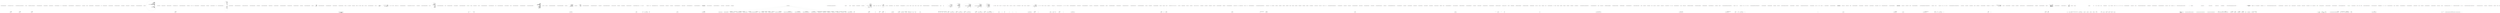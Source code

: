 digraph  {
m0_116 [cluster="Newtonsoft.Json.Tests.Documentation.LinqToJsonTests.SelectTokenLinq()", file="CamelCasePropertyNamesContractResolverTests.cs", label="Entry Newtonsoft.Json.Tests.Documentation.LinqToJsonTests.SelectTokenLinq()", span="441-441"];
m0_118 [cluster="Newtonsoft.Json.Tests.Documentation.LinqToJsonTests.SelectTokenLinq()", file="CamelCasePropertyNamesContractResolverTests.cs", label="IList<string> storeNames = o.SelectToken(''Stores'').Select(s => (string)s).ToList()", span="446-446"];
m0_119 [cluster="Newtonsoft.Json.Tests.Documentation.LinqToJsonTests.SelectTokenLinq()", file="CamelCasePropertyNamesContractResolverTests.cs", label="IList<string> firstProductNames = o[''Manufacturers''].Select(m => (string)m.SelectToken(''Products[1].Name'')).ToList()", span="450-450"];
m0_117 [cluster="Newtonsoft.Json.Tests.Documentation.LinqToJsonTests.SelectTokenLinq()", file="CamelCasePropertyNamesContractResolverTests.cs", label="JObject o = new JObject()", span="443-443"];
m0_120 [cluster="Newtonsoft.Json.Tests.Documentation.LinqToJsonTests.SelectTokenLinq()", file="CamelCasePropertyNamesContractResolverTests.cs", label="decimal totalPrice = o[''Manufacturers''].Sum(m => (decimal)m.SelectToken(''Products[0].Price''))", span="454-454"];
m0_121 [cluster="Newtonsoft.Json.Tests.Documentation.LinqToJsonTests.SelectTokenLinq()", file="CamelCasePropertyNamesContractResolverTests.cs", label="Exit Newtonsoft.Json.Tests.Documentation.LinqToJsonTests.SelectTokenLinq()", span="441-441"];
m0_35 [cluster="Newtonsoft.Json.Linq.JValue.JValue(System.DateTime)", file="CamelCasePropertyNamesContractResolverTests.cs", label="Entry Newtonsoft.Json.Linq.JValue.JValue(System.DateTime)", span="125-125"];
m0_48 [cluster="Newtonsoft.Json.Linq.JProperty.JProperty(string, object)", file="CamelCasePropertyNamesContractResolverTests.cs", label="Entry Newtonsoft.Json.Linq.JProperty.JProperty(string, object)", span="293-293"];
m0_39 [cluster="Newtonsoft.Json.Tests.Documentation.LinqToJsonTests.GetPosts()", file="CamelCasePropertyNamesContractResolverTests.cs", label="Entry Newtonsoft.Json.Tests.Documentation.LinqToJsonTests.GetPosts()", span="126-126"];
m0_40 [cluster="Newtonsoft.Json.Tests.Documentation.LinqToJsonTests.GetPosts()", file="CamelCasePropertyNamesContractResolverTests.cs", label="return null;", span="128-128"];
m0_41 [cluster="Newtonsoft.Json.Tests.Documentation.LinqToJsonTests.GetPosts()", file="CamelCasePropertyNamesContractResolverTests.cs", label="Exit Newtonsoft.Json.Tests.Documentation.LinqToJsonTests.GetPosts()", span="126-126"];
m0_18 [cluster="Newtonsoft.Json.Tests.Documentation.LinqToJsonTests.LinqToJsonBasic()", file="CamelCasePropertyNamesContractResolverTests.cs", label="Exit Newtonsoft.Json.Tests.Documentation.LinqToJsonTests.LinqToJsonBasic()", span="77-77"];
m0_95 [cluster="System.Collections.Generic.IEnumerable<TSource>.Count<TSource>()", file="CamelCasePropertyNamesContractResolverTests.cs", label="Entry System.Collections.Generic.IEnumerable<TSource>.Count<TSource>()", span="0-0"];
m0_93 [cluster="Newtonsoft.Json.Linq.JToken.Children()", file="CamelCasePropertyNamesContractResolverTests.cs", label="Entry Newtonsoft.Json.Linq.JToken.Children()", span="343-343"];
m0_3 [cluster="Newtonsoft.Json.Linq.JPropertyDescriptor.CastInstance(object)", file="CamelCasePropertyNamesContractResolverTests.cs", label="return (JObject)instance;", span="47-47"];
m0_4 [cluster="Newtonsoft.Json.Linq.JPropertyDescriptor.CastInstance(object)", file="CamelCasePropertyNamesContractResolverTests.cs", label="Exit Newtonsoft.Json.Linq.JPropertyDescriptor.CastInstance(object)", span="45-45"];
m0_5 [cluster="Newtonsoft.Json.Linq.JPropertyDescriptor.CanResetValue(object)", file="CamelCasePropertyNamesContractResolverTests.cs", label="Entry Newtonsoft.Json.Linq.JPropertyDescriptor.CanResetValue(object)", span="57-57"];
m0_10 [cluster="Newtonsoft.Json.Linq.JPropertyDescriptor.GetValue(object)", file="CamelCasePropertyNamesContractResolverTests.cs", label="return token;", span="73-73"];
m0_11 [cluster="Newtonsoft.Json.Linq.JPropertyDescriptor.GetValue(object)", file="CamelCasePropertyNamesContractResolverTests.cs", label="Exit Newtonsoft.Json.Linq.JPropertyDescriptor.GetValue(object)", span="69-69"];
m0_12 [cluster="Newtonsoft.Json.Linq.JPropertyDescriptor.ResetValue(object)", file="CamelCasePropertyNamesContractResolverTests.cs", label="Entry Newtonsoft.Json.Linq.JPropertyDescriptor.ResetValue(object)", span="80-80"];
m0_19 [cluster="Newtonsoft.Json.Linq.JPropertyDescriptor.ShouldSerializeValue(object)", file="CamelCasePropertyNamesContractResolverTests.cs", label="Entry Newtonsoft.Json.Linq.JPropertyDescriptor.ShouldSerializeValue(object)", span="103-103"];
m0_47 [cluster="Newtonsoft.Json.Linq.JObject.JObject(object)", file="CamelCasePropertyNamesContractResolverTests.cs", label="Entry Newtonsoft.Json.Linq.JObject.JObject(object)", span="113-113"];
m0_109 [cluster="Newtonsoft.Json.Linq.JToken.SelectToken(string)", file="CamelCasePropertyNamesContractResolverTests.cs", label="Entry Newtonsoft.Json.Linq.JToken.SelectToken(string)", span="1959-1959"];
m0_55 [cluster="Newtonsoft.Json.Linq.JObject.FromObject(object)", file="CamelCasePropertyNamesContractResolverTests.cs", label="Entry Newtonsoft.Json.Linq.JObject.FromObject(object)", span="377-377"];
m0_71 [cluster="Newtonsoft.Json.Tests.Documentation.LinqToJsonTests.LinqToJsonSimpleQuerying()", file="CamelCasePropertyNamesContractResolverTests.cs", label="Entry Newtonsoft.Json.Tests.Documentation.LinqToJsonTests.LinqToJsonSimpleQuerying()", span="254-254"];
m0_73 [cluster="Newtonsoft.Json.Tests.Documentation.LinqToJsonTests.LinqToJsonSimpleQuerying()", file="CamelCasePropertyNamesContractResolverTests.cs", label="JObject rss = JObject.Parse(json)", span="285-285"];
m0_72 [cluster="Newtonsoft.Json.Tests.Documentation.LinqToJsonTests.LinqToJsonSimpleQuerying()", file="CamelCasePropertyNamesContractResolverTests.cs", label="string json = @''{\r\n              'channel': {\r\n                'title': 'James Newton-King',\r\n                'link': 'http://james.newtonking.com',\r\n                'description': 'James Newton-King's blog.',\r\n                'item': [\r\n                  {\r\n                    'title': 'Json.NET 1.3 + New license + Now on CodePlex',\r\n                    'description': 'Annoucing the release of Json.NET 1.3, the MIT license and the source on CodePlex',\r\n                    'link': 'http://james.newtonking.com/projects/json-net.aspx',\r\n                    'categories': [\r\n                      'Json.NET',\r\n                      'CodePlex'\r\n                    ]\r\n                  },\r\n                  {\r\n                    'title': 'LINQ to JSON beta',\r\n                    'description': 'Annoucing LINQ to JSON',\r\n                    'link': 'http://james.newtonking.com/projects/json-net.aspx',\r\n                    'categories': [\r\n                      'Json.NET',\r\n                      'LINQ'\r\n                    ]\r\n                  }\r\n                ]\r\n              }\r\n            }''", span="257-283"];
m0_74 [cluster="Newtonsoft.Json.Tests.Documentation.LinqToJsonTests.LinqToJsonSimpleQuerying()", file="CamelCasePropertyNamesContractResolverTests.cs", label="string rssTitle = (string)rss[''channel''][''title'']", span="287-287"];
m0_75 [cluster="Newtonsoft.Json.Tests.Documentation.LinqToJsonTests.LinqToJsonSimpleQuerying()", file="CamelCasePropertyNamesContractResolverTests.cs", label="string itemTitle = (string)rss[''channel''][''item''][0][''title'']", span="290-290"];
m0_76 [cluster="Newtonsoft.Json.Tests.Documentation.LinqToJsonTests.LinqToJsonSimpleQuerying()", file="CamelCasePropertyNamesContractResolverTests.cs", label="JArray categories = (JArray)rss[''channel''][''item''][0][''categories'']", span="293-293"];
m0_77 [cluster="Newtonsoft.Json.Tests.Documentation.LinqToJsonTests.LinqToJsonSimpleQuerying()", file="CamelCasePropertyNamesContractResolverTests.cs", label="IList<string> categoriesText = categories.Select(c => (string)c).ToList()", span="296-296"];
m0_78 [cluster="Newtonsoft.Json.Tests.Documentation.LinqToJsonTests.LinqToJsonSimpleQuerying()", file="CamelCasePropertyNamesContractResolverTests.cs", label="Exit Newtonsoft.Json.Tests.Documentation.LinqToJsonTests.LinqToJsonSimpleQuerying()", span="254-254"];
m0_36 [cluster="System.DateTime.DateTime(int, int, int)", file="CamelCasePropertyNamesContractResolverTests.cs", label="Entry System.DateTime.DateTime(int, int, int)", span="0-0"];
m0_50 [cluster="JArray.cstr", file="CamelCasePropertyNamesContractResolverTests.cs", label="Entry JArray.cstr", span=""];
m0_6 [cluster="Newtonsoft.Json.Linq.JPropertyDescriptor.CanResetValue(object)", file="CamelCasePropertyNamesContractResolverTests.cs", label="return false;", span="59-59"];
m0_7 [cluster="Newtonsoft.Json.Linq.JPropertyDescriptor.CanResetValue(object)", file="CamelCasePropertyNamesContractResolverTests.cs", label="Exit Newtonsoft.Json.Linq.JPropertyDescriptor.CanResetValue(object)", span="57-57"];
m0_8 [cluster="Newtonsoft.Json.Linq.JPropertyDescriptor.GetValue(object)", file="CamelCasePropertyNamesContractResolverTests.cs", label="Entry Newtonsoft.Json.Linq.JPropertyDescriptor.GetValue(object)", span="69-69"];
m0_33 [cluster="Newtonsoft.Json.Linq.JArray.JArray()", file="CamelCasePropertyNamesContractResolverTests.cs", label="Entry Newtonsoft.Json.Linq.JArray.JArray()", span="65-65"];
m0_0 [cluster="Newtonsoft.Json.Tests.Documentation.File.OpenText(string)", file="CamelCasePropertyNamesContractResolverTests.cs", label="Entry Newtonsoft.Json.Tests.Documentation.File.OpenText(string)", span="54-54"];
m0_1 [cluster="Newtonsoft.Json.Tests.Documentation.File.OpenText(string)", file="CamelCasePropertyNamesContractResolverTests.cs", label="return null;", span="56-56"];
m0_110 [cluster="Newtonsoft.Json.Tests.Documentation.LinqToJsonTests.SelectTokenComplex()", file="CamelCasePropertyNamesContractResolverTests.cs", label="Entry Newtonsoft.Json.Tests.Documentation.LinqToJsonTests.SelectTokenComplex()", span="396-396"];
m0_111 [cluster="Newtonsoft.Json.Tests.Documentation.LinqToJsonTests.SelectTokenComplex()", file="CamelCasePropertyNamesContractResolverTests.cs", label="JObject o = JObject.Parse(@''{\r\n              'Stores': [\r\n                'Lambton Quay',\r\n                'Willis Street'\r\n              ],\r\n              'Manufacturers': [\r\n                {\r\n                  'Name': 'Acme Co',\r\n                  'Products': [\r\n                    {\r\n                      'Name': 'Anvil',\r\n                      'Price': 50\r\n                    }\r\n                  ]\r\n                },\r\n                {\r\n                  'Name': 'Contoso',\r\n                  'Products': [\r\n                    {\r\n                      'Name': 'Elbow Grease',\r\n                      'Price': 99.95\r\n                    },\r\n                    {\r\n                      'Name': 'Headlight Fluid',\r\n                      'Price': 4\r\n                    }\r\n                  ]\r\n                }\r\n              ]\r\n            }'')", span="399-428"];
m0_112 [cluster="Newtonsoft.Json.Tests.Documentation.LinqToJsonTests.SelectTokenComplex()", file="CamelCasePropertyNamesContractResolverTests.cs", label="string name = (string)o.SelectToken(''Manufacturers[0].Name'')", span="430-430"];
m0_113 [cluster="Newtonsoft.Json.Tests.Documentation.LinqToJsonTests.SelectTokenComplex()", file="CamelCasePropertyNamesContractResolverTests.cs", label="decimal productPrice = (decimal)o.SelectToken(''Manufacturers[0].Products[0].Price'')", span="433-433"];
m0_114 [cluster="Newtonsoft.Json.Tests.Documentation.LinqToJsonTests.SelectTokenComplex()", file="CamelCasePropertyNamesContractResolverTests.cs", label="string productName = (string)o.SelectToken(''Manufacturers[1].Products[0].Name'')", span="436-436"];
m0_115 [cluster="Newtonsoft.Json.Tests.Documentation.LinqToJsonTests.SelectTokenComplex()", file="CamelCasePropertyNamesContractResolverTests.cs", label="Exit Newtonsoft.Json.Tests.Documentation.LinqToJsonTests.SelectTokenComplex()", span="396-396"];
m0_9 [cluster="Newtonsoft.Json.Linq.JPropertyDescriptor.GetValue(object)", file="CamelCasePropertyNamesContractResolverTests.cs", label="JToken token = CastInstance(component)[Name]", span="71-71"];
m0_65 [cluster="Newtonsoft.Json.Tests.Documentation.LinqToJsonTests.LinqToJsonReadObject()", file="CamelCasePropertyNamesContractResolverTests.cs", label="Entry Newtonsoft.Json.Tests.Documentation.LinqToJsonTests.LinqToJsonReadObject()", span="243-243"];
m0_66 [cluster="Newtonsoft.Json.Tests.Documentation.LinqToJsonTests.LinqToJsonReadObject()", file="CamelCasePropertyNamesContractResolverTests.cs", label="StreamReader reader = File.OpenText(@''c:\person.json'')", span="246-246"];
m0_67 [cluster="Newtonsoft.Json.Tests.Documentation.LinqToJsonTests.LinqToJsonReadObject()", file="CamelCasePropertyNamesContractResolverTests.cs", label="JObject o = (JObject)JToken.ReadFrom(new JsonTextReader(reader))", span="248-248"];
m0_68 [cluster="Newtonsoft.Json.Tests.Documentation.LinqToJsonTests.LinqToJsonReadObject()", file="CamelCasePropertyNamesContractResolverTests.cs", label="Exit Newtonsoft.Json.Tests.Documentation.LinqToJsonTests.LinqToJsonReadObject()", span="243-243"];
m0_37 [cluster="Newtonsoft.Json.Linq.JArray.Add(Newtonsoft.Json.Linq.JToken)", file="CamelCasePropertyNamesContractResolverTests.cs", label="Entry Newtonsoft.Json.Linq.JArray.Add(Newtonsoft.Json.Linq.JToken)", span="303-303"];
m0_70 [cluster="Newtonsoft.Json.Linq.JToken.ReadFrom(Newtonsoft.Json.JsonReader)", file="CamelCasePropertyNamesContractResolverTests.cs", label="Entry Newtonsoft.Json.Linq.JToken.ReadFrom(Newtonsoft.Json.JsonReader)", span="1843-1843"];
m0_91 [cluster="Newtonsoft.Json.Linq.JObject.JObject()", file="CamelCasePropertyNamesContractResolverTests.cs", label="Entry Newtonsoft.Json.Linq.JObject.JObject()", span="87-87"];
m0_56 [cluster="Newtonsoft.Json.Tests.Documentation.LinqToJsonTests.LinqToJsonCreateParse()", file="CamelCasePropertyNamesContractResolverTests.cs", label="Entry Newtonsoft.Json.Tests.Documentation.LinqToJsonTests.LinqToJsonCreateParse()", span="215-215"];
m0_58 [cluster="Newtonsoft.Json.Tests.Documentation.LinqToJsonTests.LinqToJsonCreateParse()", file="CamelCasePropertyNamesContractResolverTests.cs", label="JObject o = JObject.Parse(json)", span="226-226"];
m0_57 [cluster="Newtonsoft.Json.Tests.Documentation.LinqToJsonTests.LinqToJsonCreateParse()", file="CamelCasePropertyNamesContractResolverTests.cs", label="string json = @''{\r\n              CPU: 'Intel',\r\n              Drives: [\r\n                'DVD read/writer',\r\n                '500 gigabyte hard drive'\r\n              ]\r\n            }''", span="218-224"];
m0_59 [cluster="Newtonsoft.Json.Tests.Documentation.LinqToJsonTests.LinqToJsonCreateParse()", file="CamelCasePropertyNamesContractResolverTests.cs", label="Exit Newtonsoft.Json.Tests.Documentation.LinqToJsonTests.LinqToJsonCreateParse()", span="215-215"];
m0_69 [cluster="Newtonsoft.Json.JsonTextReader.JsonTextReader(System.IO.TextReader)", file="CamelCasePropertyNamesContractResolverTests.cs", label="Entry Newtonsoft.Json.JsonTextReader.JsonTextReader(System.IO.TextReader)", span="72-72"];
m0_2 [cluster="Newtonsoft.Json.Tests.Documentation.File.OpenText(string)", file="CamelCasePropertyNamesContractResolverTests.cs", label="Exit Newtonsoft.Json.Tests.Documentation.File.OpenText(string)", span="54-54"];
m0_129 [cluster="lambda expression", file="CamelCasePropertyNamesContractResolverTests.cs", label="Entry lambda expression", span="454-454"];
m0_22 [cluster="lambda expression", file="CamelCasePropertyNamesContractResolverTests.cs", label="Newtonsoft.Json.Linq.JPropertyDescriptor", span=""];
m0_24 [cluster="lambda expression", file="CamelCasePropertyNamesContractResolverTests.cs", label="Exit lambda expression", span="94-94"];
m0_23 [cluster="lambda expression", file="CamelCasePropertyNamesContractResolverTests.cs", label="(string)t", span="94-94"];
m0_79 [cluster="lambda expression", file="CamelCasePropertyNamesContractResolverTests.cs", label="Entry lambda expression", span="296-296"];
m0_127 [cluster="lambda expression", file="CamelCasePropertyNamesContractResolverTests.cs", label="(string)m.SelectToken(''Products[1].Name'')", span="450-450"];
m0_130 [cluster="lambda expression", file="CamelCasePropertyNamesContractResolverTests.cs", label="(decimal)m.SelectToken(''Products[0].Price'')", span="454-454"];
m0_123 [cluster="lambda expression", file="CamelCasePropertyNamesContractResolverTests.cs", label="Entry lambda expression", span="446-446"];
m0_126 [cluster="lambda expression", file="CamelCasePropertyNamesContractResolverTests.cs", label="Entry lambda expression", span="450-450"];
m0_81 [cluster="lambda expression", file="CamelCasePropertyNamesContractResolverTests.cs", label="Exit lambda expression", span="296-296"];
m0_80 [cluster="lambda expression", file="CamelCasePropertyNamesContractResolverTests.cs", label="(string)c", span="296-296"];
m0_128 [cluster="lambda expression", file="CamelCasePropertyNamesContractResolverTests.cs", label="Exit lambda expression", span="450-450"];
m0_131 [cluster="lambda expression", file="CamelCasePropertyNamesContractResolverTests.cs", label="Exit lambda expression", span="454-454"];
m0_124 [cluster="lambda expression", file="CamelCasePropertyNamesContractResolverTests.cs", label="(string)s", span="446-446"];
m0_125 [cluster="lambda expression", file="CamelCasePropertyNamesContractResolverTests.cs", label="Exit lambda expression", span="446-446"];
m0_82 [cluster="Newtonsoft.Json.Tests.Documentation.LinqToJsonTests.LinqToJsonQuerying()", file="CamelCasePropertyNamesContractResolverTests.cs", label="Entry Newtonsoft.Json.Tests.Documentation.LinqToJsonTests.LinqToJsonQuerying()", span="302-302"];
m0_83 [cluster="Newtonsoft.Json.Tests.Documentation.LinqToJsonTests.LinqToJsonQuerying()", file="CamelCasePropertyNamesContractResolverTests.cs", label="JObject rss = new JObject()", span="304-304"];
m0_84 [cluster="Newtonsoft.Json.Tests.Documentation.LinqToJsonTests.LinqToJsonQuerying()", file="CamelCasePropertyNamesContractResolverTests.cs", label="var postTitles =\r\n                from p in rss[''channel''][''item'']\r\n                select (string)p[''title'']", span="307-309"];
m0_87 [cluster="Newtonsoft.Json.Tests.Documentation.LinqToJsonTests.LinqToJsonQuerying()", file="CamelCasePropertyNamesContractResolverTests.cs", label="var categories =\r\n                from c in rss[''channel''][''item''].Children()[''category''].Values<string>()\r\n                group c by c\r\n                into g\r\n                orderby g.Count() descending\r\n                select new { Category = g.Key, Count = g.Count() }", span="319-324"];
m0_85 [cluster="Newtonsoft.Json.Tests.Documentation.LinqToJsonTests.LinqToJsonQuerying()", file="CamelCasePropertyNamesContractResolverTests.cs", label=postTitles, span="311-311"];
m0_88 [cluster="Newtonsoft.Json.Tests.Documentation.LinqToJsonTests.LinqToJsonQuerying()", file="CamelCasePropertyNamesContractResolverTests.cs", label=categories, span="326-326"];
m0_86 [cluster="Newtonsoft.Json.Tests.Documentation.LinqToJsonTests.LinqToJsonQuerying()", file="CamelCasePropertyNamesContractResolverTests.cs", label="Console.WriteLine(item)", span="313-313"];
m0_89 [cluster="Newtonsoft.Json.Tests.Documentation.LinqToJsonTests.LinqToJsonQuerying()", file="CamelCasePropertyNamesContractResolverTests.cs", label="Console.WriteLine(c.Category + '' - Count: '' + c.Count)", span="328-328"];
m0_90 [cluster="Newtonsoft.Json.Tests.Documentation.LinqToJsonTests.LinqToJsonQuerying()", file="CamelCasePropertyNamesContractResolverTests.cs", label="Exit Newtonsoft.Json.Tests.Documentation.LinqToJsonTests.LinqToJsonQuerying()", span="302-302"];
m0_122 [cluster="System.Collections.Generic.IEnumerable<TSource>.Sum<TSource>(System.Func<TSource, decimal>)", file="CamelCasePropertyNamesContractResolverTests.cs", label="Entry System.Collections.Generic.IEnumerable<TSource>.Sum<TSource>(System.Func<TSource, decimal>)", span="0-0"];
m0_34 [cluster="Newtonsoft.Json.Linq.JValue.JValue(string)", file="CamelCasePropertyNamesContractResolverTests.cs", label="Entry Newtonsoft.Json.Linq.JValue.JValue(string)", span="154-154"];
m0_51 [cluster="Newtonsoft.Json.Tests.Documentation.LinqToJsonTests.LinqToJsonCreateFromObject()", file="CamelCasePropertyNamesContractResolverTests.cs", label="Entry Newtonsoft.Json.Tests.Documentation.LinqToJsonTests.LinqToJsonCreateFromObject()", span="188-188"];
m0_52 [cluster="Newtonsoft.Json.Tests.Documentation.LinqToJsonTests.LinqToJsonCreateFromObject()", file="CamelCasePropertyNamesContractResolverTests.cs", label="List<Post> posts = null", span="190-190"];
m0_53 [cluster="Newtonsoft.Json.Tests.Documentation.LinqToJsonTests.LinqToJsonCreateFromObject()", file="CamelCasePropertyNamesContractResolverTests.cs", label="JObject o = JObject.FromObject(new\r\n            {\r\n                channel = new\r\n                {\r\n                    title = ''James Newton-King'',\r\n                    link = ''http://james.newtonking.com'',\r\n                    description = ''James Newton-King's blog.'',\r\n                    item =\r\n                        from p in posts\r\n                        orderby p.Title\r\n                        select new\r\n                        {\r\n                            title = p.Title,\r\n                            description = p.Description,\r\n                            link = p.Link,\r\n                            category = p.Categories\r\n                        }\r\n                }\r\n            })", span="193-211"];
m0_54 [cluster="Newtonsoft.Json.Tests.Documentation.LinqToJsonTests.LinqToJsonCreateFromObject()", file="CamelCasePropertyNamesContractResolverTests.cs", label="Exit Newtonsoft.Json.Tests.Documentation.LinqToJsonTests.LinqToJsonCreateFromObject()", span="188-188"];
m0_92 [cluster="Unk.WriteLine", file="CamelCasePropertyNamesContractResolverTests.cs", label="Entry Unk.WriteLine", span=""];
m0_21 [cluster="Newtonsoft.Json.Linq.JPropertyDescriptor.ShouldSerializeValue(object)", file="CamelCasePropertyNamesContractResolverTests.cs", label="Exit Newtonsoft.Json.Linq.JPropertyDescriptor.ShouldSerializeValue(object)", span="103-103"];
m0_49 [cluster="Newtonsoft.Json.Linq.JObject.JObject(params object[])", file="CamelCasePropertyNamesContractResolverTests.cs", label="Entry Newtonsoft.Json.Linq.JObject.JObject(params object[])", span="104-104"];
m0_25 [cluster="Newtonsoft.Json.Tests.Documentation.LinqToJsonTests.LinqToJsonCreateNormal()", file="CamelCasePropertyNamesContractResolverTests.cs", label="Entry Newtonsoft.Json.Tests.Documentation.LinqToJsonTests.LinqToJsonCreateNormal()", span="100-100"];
m0_27 [cluster="Newtonsoft.Json.Tests.Documentation.LinqToJsonTests.LinqToJsonCreateNormal()", color=green, community=0, file="CamelCasePropertyNamesContractResolverTests.cs", label="JValue text = new JValue(''Manual text'')", prediction=0, span="104-104"];
m0_26 [cluster="Newtonsoft.Json.Tests.Documentation.LinqToJsonTests.LinqToJsonCreateNormal()", file="CamelCasePropertyNamesContractResolverTests.cs", label="JArray array = new JArray()", span="103-103"];
m0_28 [cluster="Newtonsoft.Json.Tests.Documentation.LinqToJsonTests.LinqToJsonCreateNormal()", file="CamelCasePropertyNamesContractResolverTests.cs", label="JValue date = new JValue(new DateTime(2000, 5, 23))", span="105-105"];
m0_29 [cluster="Newtonsoft.Json.Tests.Documentation.LinqToJsonTests.LinqToJsonCreateNormal()", file="CamelCasePropertyNamesContractResolverTests.cs", label="array.Add(text)", span="107-107"];
m0_30 [cluster="Newtonsoft.Json.Tests.Documentation.LinqToJsonTests.LinqToJsonCreateNormal()", file="CamelCasePropertyNamesContractResolverTests.cs", label="array.Add(date)", span="108-108"];
m0_31 [cluster="Newtonsoft.Json.Tests.Documentation.LinqToJsonTests.LinqToJsonCreateNormal()", file="CamelCasePropertyNamesContractResolverTests.cs", label="string json = array.ToString()", span="110-110"];
m0_32 [cluster="Newtonsoft.Json.Tests.Documentation.LinqToJsonTests.LinqToJsonCreateNormal()", file="CamelCasePropertyNamesContractResolverTests.cs", label="Exit Newtonsoft.Json.Tests.Documentation.LinqToJsonTests.LinqToJsonCreateNormal()", span="100-100"];
m0_103 [cluster="Newtonsoft.Json.Tests.Documentation.LinqToJsonTests.Shortie.Shortie()", file="CamelCasePropertyNamesContractResolverTests.cs", label="Entry Newtonsoft.Json.Tests.Documentation.LinqToJsonTests.Shortie.Shortie()", span="338-338"];
m0_20 [cluster="Unk.Select", file="CamelCasePropertyNamesContractResolverTests.cs", label="Entry Unk.Select", span=""];
m0_105 [cluster="Newtonsoft.Json.Tests.Documentation.LinqToJsonTests.SelectTokenSimple()", file="CamelCasePropertyNamesContractResolverTests.cs", label="Entry Newtonsoft.Json.Tests.Documentation.LinqToJsonTests.SelectTokenSimple()", span="387-387"];
m0_107 [cluster="Newtonsoft.Json.Tests.Documentation.LinqToJsonTests.SelectTokenSimple()", file="CamelCasePropertyNamesContractResolverTests.cs", label="string name = (string)o.SelectToken(''Manufacturers[0].Name'')", span="392-392"];
m0_106 [cluster="Newtonsoft.Json.Tests.Documentation.LinqToJsonTests.SelectTokenSimple()", file="CamelCasePropertyNamesContractResolverTests.cs", label="JObject o = new JObject()", span="389-389"];
m0_108 [cluster="Newtonsoft.Json.Tests.Documentation.LinqToJsonTests.SelectTokenSimple()", file="CamelCasePropertyNamesContractResolverTests.cs", label="Exit Newtonsoft.Json.Tests.Documentation.LinqToJsonTests.SelectTokenSimple()", span="387-387"];
m0_13 [cluster="Newtonsoft.Json.Tests.Documentation.LinqToJsonTests.LinqToJsonBasic()", file="CamelCasePropertyNamesContractResolverTests.cs", label="Entry Newtonsoft.Json.Tests.Documentation.LinqToJsonTests.LinqToJsonBasic()", span="77-77"];
m0_42 [cluster="Newtonsoft.Json.Tests.Documentation.LinqToJsonTests.LinqToJsonCreateDeclaratively()", file="CamelCasePropertyNamesContractResolverTests.cs", label="Entry Newtonsoft.Json.Tests.Documentation.LinqToJsonTests.LinqToJsonCreateDeclaratively()", span="131-131"];
m0_44 [cluster="Newtonsoft.Json.Tests.Documentation.LinqToJsonTests.LinqToJsonCreateDeclaratively()", color=green, community=0, file="CamelCasePropertyNamesContractResolverTests.cs", label="JObject rss =\r\n                new JObject(\r\n                    new JProperty(''channel'',\r\n                        new JObject(\r\n                            new JProperty(''title'', ''James Newton-King''),\r\n                            new JProperty(''link'', ''http://james.newtonking.com''),\r\n                            new JProperty(''description'', ''James Newton-King's blog.''),\r\n                            new JProperty(''item'',\r\n                                new JArray(\r\n                                    from p in posts\r\n                                    orderby p.Title\r\n                                    select new JObject(\r\n                                        new JProperty(''title'', p.Title),\r\n                                        new JProperty(''description'', p.Description),\r\n                                        new JProperty(''link'', p.Link),\r\n                                        new JProperty(''category'',\r\n                                            new JArray(\r\n                                                from c in p.Categories\r\n                                                select new JValue(c)))))))))", prediction=1, span="136-154"];
m0_43 [cluster="Newtonsoft.Json.Tests.Documentation.LinqToJsonTests.LinqToJsonCreateDeclaratively()", file="CamelCasePropertyNamesContractResolverTests.cs", label="List<Post> posts = GetPosts()", span="134-134"];
m0_45 [cluster="Newtonsoft.Json.Tests.Documentation.LinqToJsonTests.LinqToJsonCreateDeclaratively()", file="CamelCasePropertyNamesContractResolverTests.cs", label="Console.WriteLine(rss.ToString())", span="156-156"];
m0_46 [cluster="Newtonsoft.Json.Tests.Documentation.LinqToJsonTests.LinqToJsonCreateDeclaratively()", file="CamelCasePropertyNamesContractResolverTests.cs", label="Exit Newtonsoft.Json.Tests.Documentation.LinqToJsonTests.LinqToJsonCreateDeclaratively()", span="131-131"];
m0_96 [cluster="Newtonsoft.Json.Tests.Documentation.LinqToJsonTests.LinqToJsonDeserializeExample()", file="CamelCasePropertyNamesContractResolverTests.cs", label="Entry Newtonsoft.Json.Tests.Documentation.LinqToJsonTests.LinqToJsonDeserializeExample()", span="353-353"];
m0_100 [cluster="Newtonsoft.Json.Tests.Documentation.LinqToJsonTests.LinqToJsonDeserializeExample()", file="CamelCasePropertyNamesContractResolverTests.cs", label="Console.WriteLine(shortie.Original)", span="379-379"];
m0_101 [cluster="Newtonsoft.Json.Tests.Documentation.LinqToJsonTests.LinqToJsonDeserializeExample()", file="CamelCasePropertyNamesContractResolverTests.cs", label="Console.WriteLine(shortie.Error.ErrorMessage)", span="382-382"];
m0_99 [cluster="Newtonsoft.Json.Tests.Documentation.LinqToJsonTests.LinqToJsonDeserializeExample()", file="CamelCasePropertyNamesContractResolverTests.cs", label="Shortie shortie = new Shortie\r\n            {\r\n                Original = (string)json[''short''][''original''],\r\n                Short = (string)json[''short''][''short''],\r\n                Error = new ShortieException\r\n                {\r\n                    Code = (int)json[''short''][''error''][''code''],\r\n                    ErrorMessage = (string)json[''short''][''error''][''msg'']\r\n                }\r\n            }", span="368-377"];
m0_98 [cluster="Newtonsoft.Json.Tests.Documentation.LinqToJsonTests.LinqToJsonDeserializeExample()", file="CamelCasePropertyNamesContractResolverTests.cs", label="JObject json = JObject.Parse(jsonText)", span="366-366"];
m0_97 [cluster="Newtonsoft.Json.Tests.Documentation.LinqToJsonTests.LinqToJsonDeserializeExample()", file="CamelCasePropertyNamesContractResolverTests.cs", label="string jsonText = @''{\r\n              'short': {\r\n                'original': 'http://www.foo.com/',\r\n                'short': 'krehqk',\r\n                'error': {\r\n                  'code':0,\r\n                  'msg':'No action taken'\r\n                }\r\n            }''", span="356-364"];
m0_102 [cluster="Newtonsoft.Json.Tests.Documentation.LinqToJsonTests.LinqToJsonDeserializeExample()", file="CamelCasePropertyNamesContractResolverTests.cs", label="Exit Newtonsoft.Json.Tests.Documentation.LinqToJsonTests.LinqToJsonDeserializeExample()", span="353-353"];
m0_94 [cluster="System.Collections.Generic.IEnumerable<Newtonsoft.Json.Linq.JToken>.Values<U>()", file="CamelCasePropertyNamesContractResolverTests.cs", label="Entry System.Collections.Generic.IEnumerable<Newtonsoft.Json.Linq.JToken>.Values<U>()", span="136-136"];
m0_38 [cluster="Newtonsoft.Json.Linq.JToken.ToString()", file="CamelCasePropertyNamesContractResolverTests.cs", label="Entry Newtonsoft.Json.Linq.JToken.ToString()", span="404-404"];
m0_104 [cluster="Newtonsoft.Json.Tests.Documentation.LinqToJsonTests.ShortieException.ShortieException()", file="CamelCasePropertyNamesContractResolverTests.cs", label="Entry Newtonsoft.Json.Tests.Documentation.LinqToJsonTests.ShortieException.ShortieException()", span="346-346"];
m0_14 [cluster="Newtonsoft.Json.Linq.JPropertyDescriptor.SetValue(object, object)", file="CamelCasePropertyNamesContractResolverTests.cs", label="Entry Newtonsoft.Json.Linq.JPropertyDescriptor.SetValue(object, object)", span="89-89"];
m0_15 [cluster="Newtonsoft.Json.Linq.JPropertyDescriptor.SetValue(object, object)", file="CamelCasePropertyNamesContractResolverTests.cs", label="JToken token = (value is JToken) ? (JToken)value : new JValue(value)", span="91-91"];
m0_16 [cluster="Newtonsoft.Json.Linq.JPropertyDescriptor.SetValue(object, object)", file="CamelCasePropertyNamesContractResolverTests.cs", label="CastInstance(component)[Name] = token", span="93-93"];
m0_17 [cluster="Newtonsoft.Json.Linq.JPropertyDescriptor.SetValue(object, object)", file="CamelCasePropertyNamesContractResolverTests.cs", label="Exit Newtonsoft.Json.Linq.JPropertyDescriptor.SetValue(object, object)", span="89-89"];
m0_132 [file="CamelCasePropertyNamesContractResolverTests.cs", label="Newtonsoft.Json.Tests.Documentation.LinqToJsonTests", span=""];
m4_255 [cluster="Newtonsoft.Json.JsonTextWriter.JsonTextWriter(System.IO.TextWriter)", file="JsonConvert.cs", label="Entry Newtonsoft.Json.JsonTextWriter.JsonTextWriter(System.IO.TextWriter)", span="109-109"];
m4_35 [cluster="Newtonsoft.Json.Tests.PerformanceTests.TimeOperation<T>(System.Func<T>, string)", file="JsonConvert.cs", label="Entry Newtonsoft.Json.Tests.PerformanceTests.TimeOperation<T>(System.Func<T>, string)", span="106-106"];
m4_36 [cluster="Newtonsoft.Json.Tests.PerformanceTests.TimeOperation<T>(System.Func<T>, string)", file="JsonConvert.cs", label="operation()", span="109-109"];
m4_39 [cluster="Newtonsoft.Json.Tests.PerformanceTests.TimeOperation<T>(System.Func<T>, string)", file="JsonConvert.cs", label="T result = operation()", span="114-114"];
m4_40 [cluster="Newtonsoft.Json.Tests.PerformanceTests.TimeOperation<T>(System.Func<T>, string)", file="JsonConvert.cs", label="Console.WriteLine(name)", span="116-116"];
m4_37 [cluster="Newtonsoft.Json.Tests.PerformanceTests.TimeOperation<T>(System.Func<T>, string)", file="JsonConvert.cs", label="Stopwatch timed = new Stopwatch()", span="111-111"];
m4_38 [cluster="Newtonsoft.Json.Tests.PerformanceTests.TimeOperation<T>(System.Func<T>, string)", file="JsonConvert.cs", label="timed.Start()", span="112-112"];
m4_41 [cluster="Newtonsoft.Json.Tests.PerformanceTests.TimeOperation<T>(System.Func<T>, string)", file="JsonConvert.cs", label="Console.WriteLine(''{0} ms'', timed.ElapsedMilliseconds)", span="117-117"];
m4_42 [cluster="Newtonsoft.Json.Tests.PerformanceTests.TimeOperation<T>(System.Func<T>, string)", file="JsonConvert.cs", label="timed.Stop()", span="119-119"];
m4_43 [cluster="Newtonsoft.Json.Tests.PerformanceTests.TimeOperation<T>(System.Func<T>, string)", file="JsonConvert.cs", label="return result;", span="121-121"];
m4_44 [cluster="Newtonsoft.Json.Tests.PerformanceTests.TimeOperation<T>(System.Func<T>, string)", file="JsonConvert.cs", label="Exit Newtonsoft.Json.Tests.PerformanceTests.TimeOperation<T>(System.Func<T>, string)", span="106-106"];
m4_272 [cluster="System.IO.MemoryStream.Seek(long, System.IO.SeekOrigin)", file="JsonConvert.cs", label="Entry System.IO.MemoryStream.Seek(long, System.IO.SeekOrigin)", span="0-0"];
m4_237 [cluster="System.Collections.Generic.List<T>.Add(T)", file="JsonConvert.cs", label="Entry System.Collections.Generic.List<T>.Add(T)", span="0-0"];
m4_61 [cluster="Newtonsoft.Json.Linq.JObject.JObject()", file="JsonConvert.cs", label="Entry Newtonsoft.Json.Linq.JObject.JObject()", span="111-111"];
m4_351 [cluster="Newtonsoft.Json.Tests.PerformanceTests.DeserializeWebExtensions<T>(string)", file="JsonConvert.cs", label="Entry Newtonsoft.Json.Tests.PerformanceTests.DeserializeWebExtensions<T>(string)", span="514-514"];
m4_352 [cluster="Newtonsoft.Json.Tests.PerformanceTests.DeserializeWebExtensions<T>(string)", file="JsonConvert.cs", label="JavaScriptSerializer ser = new JavaScriptSerializer()", span="516-516"];
m4_353 [cluster="Newtonsoft.Json.Tests.PerformanceTests.DeserializeWebExtensions<T>(string)", file="JsonConvert.cs", label="return ser.Deserialize<T>(json);", span="518-518"];
m4_354 [cluster="Newtonsoft.Json.Tests.PerformanceTests.DeserializeWebExtensions<T>(string)", file="JsonConvert.cs", label="Exit Newtonsoft.Json.Tests.PerformanceTests.DeserializeWebExtensions<T>(string)", span="514-514"];
m4_356 [cluster="Newtonsoft.Json.Tests.PerformanceTests.DeserializeDataContractJson<T>(string)", file="JsonConvert.cs", label="Entry Newtonsoft.Json.Tests.PerformanceTests.DeserializeDataContractJson<T>(string)", span="521-521"];
m4_357 [cluster="Newtonsoft.Json.Tests.PerformanceTests.DeserializeDataContractJson<T>(string)", file="JsonConvert.cs", label="DataContractJsonSerializer dataContractSerializer\r\n        = new DataContractJsonSerializer(typeof(T))", span="523-524"];
m4_358 [cluster="Newtonsoft.Json.Tests.PerformanceTests.DeserializeDataContractJson<T>(string)", file="JsonConvert.cs", label="MemoryStream ms = new MemoryStream(Encoding.UTF8.GetBytes(json))", span="526-526"];
m4_359 [cluster="Newtonsoft.Json.Tests.PerformanceTests.DeserializeDataContractJson<T>(string)", file="JsonConvert.cs", label="return (T)dataContractSerializer.ReadObject(ms);", span="528-528"];
m4_360 [cluster="Newtonsoft.Json.Tests.PerformanceTests.DeserializeDataContractJson<T>(string)", file="JsonConvert.cs", label="Exit Newtonsoft.Json.Tests.PerformanceTests.DeserializeDataContractJson<T>(string)", span="521-521"];
m4_156 [cluster="System.IO.MemoryStream.MemoryStream()", file="JsonConvert.cs", label="Entry System.IO.MemoryStream.MemoryStream()", span="0-0"];
m4_11 [cluster="Newtonsoft.Json.Tests.PerformanceTests.Deserialize()", file="JsonConvert.cs", label="Entry Newtonsoft.Json.Tests.PerformanceTests.Deserialize()", span="78-78"];
m4_12 [cluster="Newtonsoft.Json.Tests.PerformanceTests.Deserialize()", file="JsonConvert.cs", label="BenchmarkDeserializeMethod<TestClass>(SerializeMethod.DataContractSerializer, XmlText)", span="80-80"];
m4_13 [cluster="Newtonsoft.Json.Tests.PerformanceTests.Deserialize()", file="JsonConvert.cs", label="BenchmarkDeserializeMethod<TestClass>(SerializeMethod.BinaryFormatter, MiscellaneousUtils.HexToBytes(BinaryFormatterHex))", span="81-81"];
m4_14 [cluster="Newtonsoft.Json.Tests.PerformanceTests.Deserialize()", file="JsonConvert.cs", label="BenchmarkDeserializeMethod<TestClass>(SerializeMethod.JavaScriptSerializer, JsonText)", span="82-82"];
m4_15 [cluster="Newtonsoft.Json.Tests.PerformanceTests.Deserialize()", file="JsonConvert.cs", label="BenchmarkDeserializeMethod<TestClass>(SerializeMethod.DataContractJsonSerializer, JsonText)", span="83-83"];
m4_16 [cluster="Newtonsoft.Json.Tests.PerformanceTests.Deserialize()", file="JsonConvert.cs", label="BenchmarkDeserializeMethod<TestClass>(SerializeMethod.JsonNet, JsonText)", span="84-84"];
m4_17 [cluster="Newtonsoft.Json.Tests.PerformanceTests.Deserialize()", file="JsonConvert.cs", label="BenchmarkDeserializeMethod<TestClass>(SerializeMethod.JsonNetBinary, MiscellaneousUtils.HexToBytes(BsonHex))", span="85-85"];
m4_18 [cluster="Newtonsoft.Json.Tests.PerformanceTests.Deserialize()", file="JsonConvert.cs", label="Exit Newtonsoft.Json.Tests.PerformanceTests.Deserialize()", span="78-78"];
m4_33 [cluster="Newtonsoft.Json.Tests.Image.Image()", file="JsonConvert.cs", label="Entry Newtonsoft.Json.Tests.Image.Image()", span="23-23"];
m4_423 [cluster="lambda expression", file="JsonConvert.cs", label="Entry lambda expression", span="617-631"];
m4_68 [cluster="lambda expression", file="JsonConvert.cs", label="oo = JObject.Parse(jsonText)", span="142-142"];
m4_67 [cluster="lambda expression", file="JsonConvert.cs", label="i < interations", span="140-140"];
m4_64 [cluster="lambda expression", file="JsonConvert.cs", label="Entry lambda expression", span="137-146"];
m4_65 [cluster="lambda expression", file="JsonConvert.cs", label="JObject oo = null", span="139-139"];
m4_66 [cluster="lambda expression", file="JsonConvert.cs", label="int i = 0", span="140-140"];
m4_70 [cluster="lambda expression", file="JsonConvert.cs", label="return oo;", span="145-145"];
m4_69 [cluster="lambda expression", file="JsonConvert.cs", label="i++", span="140-140"];
m4_71 [cluster="lambda expression", file="JsonConvert.cs", label="Exit lambda expression", span="137-146"];
m4_138 [cluster="lambda expression", file="JsonConvert.cs", label="json = JsonConvert.SerializeObject(value, Formatting.None)", span="224-224"];
m4_151 [cluster="lambda expression", file="JsonConvert.cs", label="serializer.Serialize(writer, value)", span="239-239"];
m4_167 [cluster="lambda expression", file="JsonConvert.cs", label="DataContractSerializer dataContractSerializer = new DataContractSerializer(value.GetType())", span="252-252"];
m4_168 [cluster="lambda expression", file="JsonConvert.cs", label="dataContractSerializer.WriteObject(ms, value)", span="253-253"];
m4_180 [cluster="lambda expression", file="JsonConvert.cs", label="DataContractJsonSerializer dataContractJsonSerializer = new DataContractJsonSerializer(value.GetType())", span="265-265"];
m4_181 [cluster="lambda expression", file="JsonConvert.cs", label="dataContractJsonSerializer.WriteObject(ms, value)", span="266-266"];
m4_192 [cluster="lambda expression", file="JsonConvert.cs", label="formatter.Serialize(ms, value)", span="279-279"];
m4_137 [cluster="lambda expression", file="JsonConvert.cs", label="i < interations", span="222-222"];
m4_147 [cluster="lambda expression", file="JsonConvert.cs", label="i < interations", span="233-233"];
m4_165 [cluster="lambda expression", file="JsonConvert.cs", label="i < interations", span="249-249"];
m4_178 [cluster="lambda expression", file="JsonConvert.cs", label="i < interations", span="262-262"];
m4_189 [cluster="lambda expression", file="JsonConvert.cs", label="i < interations", span="275-275"];
m4_134 [cluster="lambda expression", file="JsonConvert.cs", label="Entry lambda expression", span="219-228"];
m4_144 [cluster="lambda expression", file="JsonConvert.cs", label="Entry lambda expression", span="230-244"];
m4_162 [cluster="lambda expression", file="JsonConvert.cs", label="Entry lambda expression", span="246-257"];
m4_175 [cluster="lambda expression", file="JsonConvert.cs", label="Entry lambda expression", span="259-270"];
m4_186 [cluster="lambda expression", file="JsonConvert.cs", label="Entry lambda expression", span="272-283"];
m4_135 [cluster="lambda expression", file="JsonConvert.cs", label="string json = null", span="221-221"];
m4_136 [cluster="lambda expression", file="JsonConvert.cs", label="int i = 0", span="222-222"];
m4_140 [cluster="lambda expression", file="JsonConvert.cs", label="return Encoding.UTF8.GetBytes(json);", span="227-227"];
m4_139 [cluster="lambda expression", file="JsonConvert.cs", label="i++", span="222-222"];
m4_141 [cluster="lambda expression", file="JsonConvert.cs", label="Exit lambda expression", span="219-228"];
m4_145 [cluster="lambda expression", file="JsonConvert.cs", label="MemoryStream ms = null", span="232-232"];
m4_146 [cluster="lambda expression", file="JsonConvert.cs", label="int i = 0", span="233-233"];
m4_154 [cluster="lambda expression", file="JsonConvert.cs", label="return ms.ToArray();", span="243-243"];
m4_153 [cluster="lambda expression", file="JsonConvert.cs", label="i++", span="233-233"];
m4_148 [cluster="lambda expression", file="JsonConvert.cs", label="ms = new MemoryStream()", span="235-235"];
m4_149 [cluster="lambda expression", file="JsonConvert.cs", label="JsonSerializer serializer = new JsonSerializer()", span="236-236"];
m4_150 [cluster="lambda expression", file="JsonConvert.cs", label="BsonWriter writer = new BsonWriter(ms)", span="237-237"];
m4_152 [cluster="lambda expression", file="JsonConvert.cs", label="writer.Flush()", span="240-240"];
m4_155 [cluster="lambda expression", file="JsonConvert.cs", label="Exit lambda expression", span="230-244"];
m4_163 [cluster="lambda expression", file="JsonConvert.cs", label="MemoryStream ms = null", span="248-248"];
m4_164 [cluster="lambda expression", file="JsonConvert.cs", label="int i = 0", span="249-249"];
m4_170 [cluster="lambda expression", file="JsonConvert.cs", label="return ms.ToArray();", span="256-256"];
m4_169 [cluster="lambda expression", file="JsonConvert.cs", label="i++", span="249-249"];
m4_166 [cluster="lambda expression", file="JsonConvert.cs", label="ms = new MemoryStream()", span="251-251"];
m4_171 [cluster="lambda expression", file="JsonConvert.cs", label="Exit lambda expression", span="246-257"];
m4_176 [cluster="lambda expression", file="JsonConvert.cs", label="MemoryStream ms = null", span="261-261"];
m4_177 [cluster="lambda expression", file="JsonConvert.cs", label="int i = 0", span="262-262"];
m4_183 [cluster="lambda expression", file="JsonConvert.cs", label="return ms.ToArray();", span="269-269"];
m4_182 [cluster="lambda expression", file="JsonConvert.cs", label="i++", span="262-262"];
m4_179 [cluster="lambda expression", file="JsonConvert.cs", label="ms = new MemoryStream()", span="264-264"];
m4_184 [cluster="lambda expression", file="JsonConvert.cs", label="Exit lambda expression", span="259-270"];
m4_187 [cluster="lambda expression", file="JsonConvert.cs", label="MemoryStream ms = null", span="274-274"];
m4_188 [cluster="lambda expression", file="JsonConvert.cs", label="int i = 0", span="275-275"];
m4_194 [cluster="lambda expression", file="JsonConvert.cs", label="return ms.ToArray();", span="282-282"];
m4_193 [cluster="lambda expression", file="JsonConvert.cs", label="i++", span="275-275"];
m4_190 [cluster="lambda expression", file="JsonConvert.cs", label="ms = new MemoryStream()", span="277-277"];
m4_191 [cluster="lambda expression", file="JsonConvert.cs", label="BinaryFormatter formatter = new BinaryFormatter()", span="278-278"];
m4_195 [cluster="lambda expression", file="JsonConvert.cs", label="Exit lambda expression", span="272-283"];
m4_410 [cluster="lambda expression", file="JsonConvert.cs", label="test[''dummy''] = new JValue(i)", span="603-603"];
m4_411 [cluster="lambda expression", file="JsonConvert.cs", label="Encoding.UTF8.GetBytes(test.ToString(Formatting.None))", span="604-604"];
m4_407 [cluster="lambda expression", file="JsonConvert.cs", label="Entry lambda expression", span="599-607"];
m4_408 [cluster="lambda expression", file="JsonConvert.cs", label="int i = 0", span="601-601"];
m4_409 [cluster="lambda expression", file="JsonConvert.cs", label="i < Iterations", span="601-601"];
m4_412 [cluster="lambda expression", file="JsonConvert.cs", label="i++", span="601-601"];
m4_413 [cluster="lambda expression", file="JsonConvert.cs", label="return null;", span="606-606"];
m4_414 [cluster="lambda expression", file="JsonConvert.cs", label="Exit lambda expression", span="599-607"];
m4_426 [cluster="lambda expression", file="JsonConvert.cs", label="test[''dummy''] = new JValue(i)", span="621-621"];
m4_429 [cluster="lambda expression", file="JsonConvert.cs", label="test.WriteTo(jsonTextWriter)", span="624-624"];
m4_427 [cluster="lambda expression", file="JsonConvert.cs", label="ms.Seek(0, SeekOrigin.Begin)", span="622-622"];
m4_428 [cluster="lambda expression", file="JsonConvert.cs", label="JsonTextWriter jsonTextWriter = new JsonTextWriter(new StreamWriter(ms))", span="623-623"];
m4_431 [cluster="lambda expression", file="JsonConvert.cs", label="ms.ToArray()", span="626-626"];
m4_424 [cluster="lambda expression", file="JsonConvert.cs", label="int i = 0", span="619-619"];
m4_425 [cluster="lambda expression", file="JsonConvert.cs", label="i < Iterations", span="619-619"];
m4_432 [cluster="lambda expression", file="JsonConvert.cs", label="i++", span="619-619"];
m4_433 [cluster="lambda expression", file="JsonConvert.cs", label="return null;", span="630-630"];
m4_430 [cluster="lambda expression", file="JsonConvert.cs", label="jsonTextWriter.Flush()", span="625-625"];
m4_434 [cluster="lambda expression", file="JsonConvert.cs", label="Exit lambda expression", span="617-631"];
m4_377 [cluster="Newtonsoft.Json.Tests.PerformanceTests.DeserializeBinaryFormatter<T>(byte[])", file="JsonConvert.cs", label="Entry Newtonsoft.Json.Tests.PerformanceTests.DeserializeBinaryFormatter<T>(byte[])", span="560-560"];
m4_383 [cluster="Newtonsoft.Json.Tests.PerformanceTests.DeserializeBinaryFormatter<T>(byte[])", file="JsonConvert.cs", label="BinaryFormatter formatter = new BinaryFormatter()", span="562-562"];
m4_384 [cluster="Newtonsoft.Json.Tests.PerformanceTests.DeserializeBinaryFormatter<T>(byte[])", file="JsonConvert.cs", label="return (T)formatter.Deserialize(new MemoryStream(bytes));", span="563-563"];
m4_385 [cluster="Newtonsoft.Json.Tests.PerformanceTests.DeserializeBinaryFormatter<T>(byte[])", file="JsonConvert.cs", label="Exit Newtonsoft.Json.Tests.PerformanceTests.DeserializeBinaryFormatter<T>(byte[])", span="560-560"];
m4_254 [cluster="System.IO.StringWriter.StringWriter()", file="JsonConvert.cs", label="Entry System.IO.StringWriter.StringWriter()", span="0-0"];
m4_21 [cluster="Newtonsoft.Json.Tests.PerformanceTests.SerializeSizeNormal()", file="JsonConvert.cs", label="Entry Newtonsoft.Json.Tests.PerformanceTests.SerializeSizeNormal()", span="89-89"];
m4_22 [cluster="Newtonsoft.Json.Tests.PerformanceTests.SerializeSizeNormal()", file="JsonConvert.cs", label="SerializeSize(CreateSerializationObject())", span="91-91"];
m4_23 [cluster="Newtonsoft.Json.Tests.PerformanceTests.SerializeSizeNormal()", file="JsonConvert.cs", label="Exit Newtonsoft.Json.Tests.PerformanceTests.SerializeSizeNormal()", span="89-89"];
m4_262 [cluster="JavaScriptSerializer.cstr", file="JsonConvert.cs", label="Entry JavaScriptSerializer.cstr", span=""];
m4_307 [cluster="System.ArgumentOutOfRangeException.ArgumentOutOfRangeException(string)", file="JsonConvert.cs", label="Entry System.ArgumentOutOfRangeException.ArgumentOutOfRangeException(string)", span="0-0"];
m4_24 [cluster="Newtonsoft.Json.Tests.PerformanceTests.SerializeSize(object)", file="JsonConvert.cs", label="Entry Newtonsoft.Json.Tests.PerformanceTests.SerializeSize(object)", span="214-214"];
m4_121 [cluster="Newtonsoft.Json.Tests.PerformanceTests.SerializeSize(object)", file="JsonConvert.cs", label="int interations = 100", span="217-217"];
m4_122 [cluster="Newtonsoft.Json.Tests.PerformanceTests.SerializeSize(object)", file="JsonConvert.cs", label="byte[] jsonBytes = TimeOperation(() =>\r\n      {\r\n        string json = null;\r\n        for (int i = 0; i < interations; i++)\r\n        {\r\n          json = JsonConvert.SerializeObject(value, Formatting.None);\r\n        }\r\n\r\n        return Encoding.UTF8.GetBytes(json);\r\n      }, ''Json.NET'')", span="219-228"];
m4_123 [cluster="Newtonsoft.Json.Tests.PerformanceTests.SerializeSize(object)", file="JsonConvert.cs", label="byte[] bsonBytes = TimeOperation(() =>\r\n      {\r\n        MemoryStream ms = null;\r\n        for (int i = 0; i < interations; i++)\r\n        {\r\n          ms = new MemoryStream();\r\n          JsonSerializer serializer = new JsonSerializer();\r\n          BsonWriter writer = new BsonWriter(ms);\r\n\r\n          serializer.Serialize(writer, value);\r\n          writer.Flush();\r\n        }\r\n\r\n        return ms.ToArray();\r\n      }, ''Json.NET BSON'')", span="230-244"];
m4_124 [cluster="Newtonsoft.Json.Tests.PerformanceTests.SerializeSize(object)", file="JsonConvert.cs", label="byte[] xmlBytes = TimeOperation(() =>\r\n      {\r\n        MemoryStream ms = null;\r\n        for (int i = 0; i < interations; i++)\r\n        {\r\n          ms = new MemoryStream();\r\n          DataContractSerializer dataContractSerializer = new DataContractSerializer(value.GetType());\r\n          dataContractSerializer.WriteObject(ms, value);\r\n        }\r\n\r\n        return ms.ToArray();\r\n      }, ''DataContractSerializer'')", span="246-257"];
m4_125 [cluster="Newtonsoft.Json.Tests.PerformanceTests.SerializeSize(object)", file="JsonConvert.cs", label="byte[] wcfJsonBytes = TimeOperation(() =>\r\n      {\r\n        MemoryStream ms = null;\r\n        for (int i = 0; i < interations; i++)\r\n        {\r\n          ms = new MemoryStream();\r\n          DataContractJsonSerializer dataContractJsonSerializer = new DataContractJsonSerializer(value.GetType());\r\n          dataContractJsonSerializer.WriteObject(ms, value);\r\n        }\r\n\r\n        return ms.ToArray();\r\n      }, ''DataContractJsonSerializer'')", span="259-270"];
m4_126 [cluster="Newtonsoft.Json.Tests.PerformanceTests.SerializeSize(object)", file="JsonConvert.cs", label="byte[] binaryFormatterBytes = TimeOperation(() =>\r\n      {\r\n        MemoryStream ms = null;\r\n        for (int i = 0; i < interations; i++)\r\n        {\r\n          ms = new MemoryStream();\r\n          BinaryFormatter formatter = new BinaryFormatter();\r\n          formatter.Serialize(ms, value);\r\n        }\r\n\r\n        return ms.ToArray();\r\n      }, ''BinaryFormatter'')", span="272-283"];
m4_127 [cluster="Newtonsoft.Json.Tests.PerformanceTests.SerializeSize(object)", file="JsonConvert.cs", label="Console.WriteLine(''Json.NET size: {0} bytes'', jsonBytes.Length)", span="285-285"];
m4_128 [cluster="Newtonsoft.Json.Tests.PerformanceTests.SerializeSize(object)", file="JsonConvert.cs", label="Console.WriteLine(''BSON size: {0} bytes'', bsonBytes.Length)", span="286-286"];
m4_130 [cluster="Newtonsoft.Json.Tests.PerformanceTests.SerializeSize(object)", file="JsonConvert.cs", label="Console.WriteLine(''WCF XML size: {0} bytes'', xmlBytes.Length)", span="288-288"];
m4_129 [cluster="Newtonsoft.Json.Tests.PerformanceTests.SerializeSize(object)", file="JsonConvert.cs", label="Console.WriteLine(''WCF JSON size: {0} bytes'', wcfJsonBytes.Length)", span="287-287"];
m4_131 [cluster="Newtonsoft.Json.Tests.PerformanceTests.SerializeSize(object)", file="JsonConvert.cs", label="Console.WriteLine(''BinaryFormatter size: {0} bytes'', binaryFormatterBytes.Length)", span="289-289"];
m4_132 [cluster="Newtonsoft.Json.Tests.PerformanceTests.SerializeSize(object)", file="JsonConvert.cs", label="Exit Newtonsoft.Json.Tests.PerformanceTests.SerializeSize(object)", span="214-214"];
m4_116 [cluster="System.Collections.Generic.IEnumerable<Newtonsoft.Json.Linq.JToken>.Value<U>()", file="JsonConvert.cs", label="Entry System.Collections.Generic.IEnumerable<Newtonsoft.Json.Linq.JToken>.Value<U>()", span="144-144"];
m4_159 [cluster="Newtonsoft.Json.JsonSerializer.Serialize(Newtonsoft.Json.JsonWriter, object)", file="JsonConvert.cs", label="Entry Newtonsoft.Json.JsonSerializer.Serialize(Newtonsoft.Json.JsonWriter, object)", span="440-440"];
m4_196 [cluster="System.Runtime.Serialization.Formatters.Binary.BinaryFormatter.BinaryFormatter()", file="JsonConvert.cs", label="Entry System.Runtime.Serialization.Formatters.Binary.BinaryFormatter.BinaryFormatter()", span="0-0"];
m4_213 [cluster="System.Console.WriteLine()", file="JsonConvert.cs", label="Entry System.Console.WriteLine()", span="0-0"];
m4_72 [cluster="Newtonsoft.Json.Linq.JObject.Parse(string)", file="JsonConvert.cs", label="Entry Newtonsoft.Json.Linq.JObject.Parse(string)", span="340-340"];
m4_9 [cluster="Newtonsoft.Json.Tests.PerformanceTests.CreateSerializationObject()", file="JsonConvert.cs", label="Entry Newtonsoft.Json.Tests.PerformanceTests.CreateSerializationObject()", span="316-316"];
m4_214 [cluster="Newtonsoft.Json.Tests.PerformanceTests.CreateSerializationObject()", file="JsonConvert.cs", label="TestClass test = new TestClass()", span="318-318"];
m4_215 [cluster="Newtonsoft.Json.Tests.PerformanceTests.CreateSerializationObject()", file="JsonConvert.cs", label="test.dictionary = new Dictionary<string, int> { { ''Val & asd1'', 1 }, { ''Val2 & asd1'', 3 }, { ''Val3 & asd1'', 4 } }", span="320-320"];
m4_216 [cluster="Newtonsoft.Json.Tests.PerformanceTests.CreateSerializationObject()", file="JsonConvert.cs", label="test.Address1.Street = ''fff Street''", span="323-323"];
m4_217 [cluster="Newtonsoft.Json.Tests.PerformanceTests.CreateSerializationObject()", file="JsonConvert.cs", label="test.Address1.Entered = DateTime.Now.AddDays(20)", span="324-324"];
m4_218 [cluster="Newtonsoft.Json.Tests.PerformanceTests.CreateSerializationObject()", file="JsonConvert.cs", label="test.BigNumber = 34123123123.121M", span="326-326"];
m4_219 [cluster="Newtonsoft.Json.Tests.PerformanceTests.CreateSerializationObject()", file="JsonConvert.cs", label="test.Now = DateTime.Now.AddHours(1)", span="327-327"];
m4_220 [cluster="Newtonsoft.Json.Tests.PerformanceTests.CreateSerializationObject()", file="JsonConvert.cs", label="test.strings = new List<string>() { null, ''Markus egger ]><[, (2nd)'', null }", span="328-328"];
m4_224 [cluster="Newtonsoft.Json.Tests.PerformanceTests.CreateSerializationObject()", file="JsonConvert.cs", label="test.Addresses.Add(address)", span="334-334"];
m4_228 [cluster="Newtonsoft.Json.Tests.PerformanceTests.CreateSerializationObject()", file="JsonConvert.cs", label="test.Addresses.Add(address)", span="339-339"];
m4_229 [cluster="Newtonsoft.Json.Tests.PerformanceTests.CreateSerializationObject()", file="JsonConvert.cs", label="return test;", span="340-340"];
m4_221 [cluster="Newtonsoft.Json.Tests.PerformanceTests.CreateSerializationObject()", file="JsonConvert.cs", label="Address address = new Address()", span="330-330"];
m4_222 [cluster="Newtonsoft.Json.Tests.PerformanceTests.CreateSerializationObject()", file="JsonConvert.cs", label="address.Entered = DateTime.Now.AddDays(-1)", span="331-331"];
m4_223 [cluster="Newtonsoft.Json.Tests.PerformanceTests.CreateSerializationObject()", file="JsonConvert.cs", label="address.Street = ''\u001farray\u003caddress''", span="332-332"];
m4_225 [cluster="Newtonsoft.Json.Tests.PerformanceTests.CreateSerializationObject()", file="JsonConvert.cs", label="address = new Address()", span="336-336"];
m4_226 [cluster="Newtonsoft.Json.Tests.PerformanceTests.CreateSerializationObject()", file="JsonConvert.cs", label="address.Entered = DateTime.Now.AddDays(-2)", span="337-337"];
m4_227 [cluster="Newtonsoft.Json.Tests.PerformanceTests.CreateSerializationObject()", file="JsonConvert.cs", label="address.Street = ''array 2 address''", span="338-338"];
m4_230 [cluster="Newtonsoft.Json.Tests.PerformanceTests.CreateSerializationObject()", file="JsonConvert.cs", label="Exit Newtonsoft.Json.Tests.PerformanceTests.CreateSerializationObject()", span="316-316"];
m4_185 [cluster="DataContractJsonSerializer.cstr", file="JsonConvert.cs", label="Entry DataContractJsonSerializer.cstr", span=""];
m4_306 [cluster="Newtonsoft.Json.Tests.PerformanceTests.SerializeBinaryFormatter(object)", file="JsonConvert.cs", label="Entry Newtonsoft.Json.Tests.PerformanceTests.SerializeBinaryFormatter(object)", span="448-448"];
m4_308 [cluster="Newtonsoft.Json.Tests.PerformanceTests.SerializeBinaryFormatter(object)", file="JsonConvert.cs", label="string json", span="450-450"];
m4_311 [cluster="Newtonsoft.Json.Tests.PerformanceTests.SerializeBinaryFormatter(object)", file="JsonConvert.cs", label="formatter.Serialize(ms, value)", span="453-453"];
m4_309 [cluster="Newtonsoft.Json.Tests.PerformanceTests.SerializeBinaryFormatter(object)", file="JsonConvert.cs", label="MemoryStream ms = new MemoryStream(Buffer)", span="451-451"];
m4_310 [cluster="Newtonsoft.Json.Tests.PerformanceTests.SerializeBinaryFormatter(object)", file="JsonConvert.cs", label="BinaryFormatter formatter = new BinaryFormatter()", span="452-452"];
m4_312 [cluster="Newtonsoft.Json.Tests.PerformanceTests.SerializeBinaryFormatter(object)", file="JsonConvert.cs", label="json = ''Bytes = '' + ms.Position", span="455-455"];
m4_313 [cluster="Newtonsoft.Json.Tests.PerformanceTests.SerializeBinaryFormatter(object)", file="JsonConvert.cs", label="return json;", span="457-457"];
m4_314 [cluster="Newtonsoft.Json.Tests.PerformanceTests.SerializeBinaryFormatter(object)", file="JsonConvert.cs", label="Exit Newtonsoft.Json.Tests.PerformanceTests.SerializeBinaryFormatter(object)", span="448-448"];
m4_212 [cluster="Newtonsoft.Json.Tests.PerformanceTests.Serialize(Newtonsoft.Json.Tests.PerformanceTests.SerializeMethod, object)", file="JsonConvert.cs", label="Entry Newtonsoft.Json.Tests.PerformanceTests.Serialize(Newtonsoft.Json.Tests.PerformanceTests.SerializeMethod, object)", span="409-409"];
m4_283 [cluster="Newtonsoft.Json.Tests.PerformanceTests.Serialize(Newtonsoft.Json.Tests.PerformanceTests.SerializeMethod, object)", file="JsonConvert.cs", label="string json", span="411-411"];
m4_284 [cluster="Newtonsoft.Json.Tests.PerformanceTests.Serialize(Newtonsoft.Json.Tests.PerformanceTests.SerializeMethod, object)", file="JsonConvert.cs", label=method, span="413-413"];
m4_286 [cluster="Newtonsoft.Json.Tests.PerformanceTests.Serialize(Newtonsoft.Json.Tests.PerformanceTests.SerializeMethod, object)", file="JsonConvert.cs", label="json = JsonConvert.SerializeObject(value)", span="416-416"];
m4_291 [cluster="Newtonsoft.Json.Tests.PerformanceTests.Serialize(Newtonsoft.Json.Tests.PerformanceTests.SerializeMethod, object)", file="JsonConvert.cs", label="serializer.Serialize(writer, value)", span="423-423"];
m4_294 [cluster="Newtonsoft.Json.Tests.PerformanceTests.Serialize(Newtonsoft.Json.Tests.PerformanceTests.SerializeMethod, object)", file="JsonConvert.cs", label="json = SerializeWebExtensions(value)", span="430-430"];
m4_296 [cluster="Newtonsoft.Json.Tests.PerformanceTests.Serialize(Newtonsoft.Json.Tests.PerformanceTests.SerializeMethod, object)", file="JsonConvert.cs", label="json = SerializeDataContractJson(value)", span="433-433"];
m4_298 [cluster="Newtonsoft.Json.Tests.PerformanceTests.Serialize(Newtonsoft.Json.Tests.PerformanceTests.SerializeMethod, object)", file="JsonConvert.cs", label="json = SerializeDataContract(value)", span="436-436"];
m4_300 [cluster="Newtonsoft.Json.Tests.PerformanceTests.Serialize(Newtonsoft.Json.Tests.PerformanceTests.SerializeMethod, object)", file="JsonConvert.cs", label="json = SerializeBinaryFormatter(value)", span="439-439"];
m4_285 [cluster="Newtonsoft.Json.Tests.PerformanceTests.Serialize(Newtonsoft.Json.Tests.PerformanceTests.SerializeMethod, object)", file="JsonConvert.cs", label="SerializeMethod.JsonNet", span="415-415"];
m4_287 [cluster="Newtonsoft.Json.Tests.PerformanceTests.Serialize(Newtonsoft.Json.Tests.PerformanceTests.SerializeMethod, object)", file="JsonConvert.cs", label="SerializeMethod.JsonNetBinary", span="418-418"];
m4_293 [cluster="Newtonsoft.Json.Tests.PerformanceTests.Serialize(Newtonsoft.Json.Tests.PerformanceTests.SerializeMethod, object)", file="JsonConvert.cs", label="SerializeMethod.JavaScriptSerializer", span="429-429"];
m4_295 [cluster="Newtonsoft.Json.Tests.PerformanceTests.Serialize(Newtonsoft.Json.Tests.PerformanceTests.SerializeMethod, object)", file="JsonConvert.cs", label="SerializeMethod.DataContractJsonSerializer", span="432-432"];
m4_297 [cluster="Newtonsoft.Json.Tests.PerformanceTests.Serialize(Newtonsoft.Json.Tests.PerformanceTests.SerializeMethod, object)", file="JsonConvert.cs", label="SerializeMethod.DataContractSerializer", span="435-435"];
m4_299 [cluster="Newtonsoft.Json.Tests.PerformanceTests.Serialize(Newtonsoft.Json.Tests.PerformanceTests.SerializeMethod, object)", file="JsonConvert.cs", label="SerializeMethod.BinaryFormatter", span="438-438"];
m4_301 [cluster="Newtonsoft.Json.Tests.PerformanceTests.Serialize(Newtonsoft.Json.Tests.PerformanceTests.SerializeMethod, object)", file="JsonConvert.cs", label="throw new ArgumentOutOfRangeException(''method'');", span="442-442"];
m4_288 [cluster="Newtonsoft.Json.Tests.PerformanceTests.Serialize(Newtonsoft.Json.Tests.PerformanceTests.SerializeMethod, object)", file="JsonConvert.cs", label="MemoryStream ms = new MemoryStream(Buffer)", span="420-420"];
m4_289 [cluster="Newtonsoft.Json.Tests.PerformanceTests.Serialize(Newtonsoft.Json.Tests.PerformanceTests.SerializeMethod, object)", file="JsonConvert.cs", label="JsonSerializer serializer = new JsonSerializer()", span="421-421"];
m4_290 [cluster="Newtonsoft.Json.Tests.PerformanceTests.Serialize(Newtonsoft.Json.Tests.PerformanceTests.SerializeMethod, object)", file="JsonConvert.cs", label="BsonWriter writer = new BsonWriter(ms)", span="422-422"];
m4_292 [cluster="Newtonsoft.Json.Tests.PerformanceTests.Serialize(Newtonsoft.Json.Tests.PerformanceTests.SerializeMethod, object)", file="JsonConvert.cs", label="json = ''Bytes = '' + ms.Position", span="426-426"];
m4_302 [cluster="Newtonsoft.Json.Tests.PerformanceTests.Serialize(Newtonsoft.Json.Tests.PerformanceTests.SerializeMethod, object)", file="JsonConvert.cs", label="return json;", span="445-445"];
m4_303 [cluster="Newtonsoft.Json.Tests.PerformanceTests.Serialize(Newtonsoft.Json.Tests.PerformanceTests.SerializeMethod, object)", file="JsonConvert.cs", label="Exit Newtonsoft.Json.Tests.PerformanceTests.Serialize(Newtonsoft.Json.Tests.PerformanceTests.SerializeMethod, object)", span="409-409"];
m4_273 [cluster="System.IO.StreamReader.StreamReader(System.IO.Stream)", file="JsonConvert.cs", label="Entry System.IO.StreamReader.StreamReader(System.IO.Stream)", span="0-0"];
m4_236 [cluster="Newtonsoft.Json.Tests.Address.Address()", file="JsonConvert.cs", label="Entry Newtonsoft.Json.Tests.Address.Address()", span="698-698"];
m4_257 [cluster="Newtonsoft.Json.JsonTextWriter.Close()", file="JsonConvert.cs", label="Entry Newtonsoft.Json.JsonTextWriter.Close()", span="132-132"];
m4_258 [cluster="Newtonsoft.Json.Tests.PerformanceTests.SerializeWebExtensions(object)", file="JsonConvert.cs", label="Entry Newtonsoft.Json.Tests.PerformanceTests.SerializeWebExtensions(object)", span="370-370"];
m4_259 [cluster="Newtonsoft.Json.Tests.PerformanceTests.SerializeWebExtensions(object)", file="JsonConvert.cs", label="JavaScriptSerializer ser = new JavaScriptSerializer()", span="372-372"];
m4_260 [cluster="Newtonsoft.Json.Tests.PerformanceTests.SerializeWebExtensions(object)", file="JsonConvert.cs", label="return ser.Serialize(value);", span="374-374"];
m4_261 [cluster="Newtonsoft.Json.Tests.PerformanceTests.SerializeWebExtensions(object)", file="JsonConvert.cs", label="Exit Newtonsoft.Json.Tests.PerformanceTests.SerializeWebExtensions(object)", span="370-370"];
m4_157 [cluster="Newtonsoft.Json.JsonSerializer.JsonSerializer()", file="JsonConvert.cs", label="Entry Newtonsoft.Json.JsonSerializer.JsonSerializer()", span="286-286"];
m4_350 [cluster="Newtonsoft.Json.JsonSerializer.Deserialize(Newtonsoft.Json.JsonReader, System.Type)", file="JsonConvert.cs", label="Entry Newtonsoft.Json.JsonSerializer.Deserialize(Newtonsoft.Json.JsonReader, System.Type)", span="410-410"];
m4_234 [cluster="System.DateTime.AddHours(double)", file="JsonConvert.cs", label="Entry System.DateTime.AddHours(double)", span="0-0"];
m4_197 [cluster="System.Runtime.Serialization.Formatters.Binary.BinaryFormatter.Serialize(System.IO.Stream, object)", file="JsonConvert.cs", label="Entry System.Runtime.Serialization.Formatters.Binary.BinaryFormatter.Serialize(System.IO.Stream, object)", span="0-0"];
m4_349 [cluster="Newtonsoft.Json.Bson.BsonReader.BsonReader(System.IO.Stream)", file="JsonConvert.cs", label="Entry Newtonsoft.Json.Bson.BsonReader.BsonReader(System.IO.Stream)", span="123-123"];
m4_117 [cluster="System.Diagnostics.Stopwatch.Reset()", file="JsonConvert.cs", label="Entry System.Diagnostics.Stopwatch.Reset()", span="0-0"];
m4_417 [cluster="Newtonsoft.Json.Tests.PerformanceTests.JObjectToString2()", file="JsonConvert.cs", label="Entry Newtonsoft.Json.Tests.PerformanceTests.JObjectToString2()", span="611-611"];
m4_418 [cluster="Newtonsoft.Json.Tests.PerformanceTests.JObjectToString2()", file="JsonConvert.cs", label="JObject test = JObject.Parse(JsonText)", span="613-613"];
m4_419 [cluster="Newtonsoft.Json.Tests.PerformanceTests.JObjectToString2()", file="JsonConvert.cs", label="IsoDateTimeConverter isoDateTimeConverter = null", span="614-614"];
m4_421 [cluster="Newtonsoft.Json.Tests.PerformanceTests.JObjectToString2()", file="JsonConvert.cs", label="TimeOperation<object>(() =>\r\n      {\r\n        for (int i = 0; i < Iterations; i++)\r\n        {\r\n          test[''dummy''] = new JValue(i);\r\n          ms.Seek(0, SeekOrigin.Begin);\r\n          JsonTextWriter jsonTextWriter = new JsonTextWriter(new StreamWriter(ms));\r\n          test.WriteTo(jsonTextWriter);\r\n          jsonTextWriter.Flush();\r\n          ms.ToArray();\r\n\r\n          //Encoding.UTF8.GetBytes(test.ToString(Formatting.None));\r\n        }\r\n        return null;\r\n      }, ''JObject.ToString'')", span="617-631"];
m4_420 [cluster="Newtonsoft.Json.Tests.PerformanceTests.JObjectToString2()", file="JsonConvert.cs", label="MemoryStream ms = new MemoryStream()", span="615-615"];
m4_422 [cluster="Newtonsoft.Json.Tests.PerformanceTests.JObjectToString2()", file="JsonConvert.cs", label="Exit Newtonsoft.Json.Tests.PerformanceTests.JObjectToString2()", span="611-611"];
m4_0 [cluster="Newtonsoft.Json.Tests.PerformanceTests.Serialize()", file="JsonConvert.cs", label="Entry Newtonsoft.Json.Tests.PerformanceTests.Serialize()", span="65-65"];
m4_1 [cluster="Newtonsoft.Json.Tests.PerformanceTests.Serialize()", file="JsonConvert.cs", label="TestClass test = CreateSerializationObject()", span="67-67"];
m4_2 [cluster="Newtonsoft.Json.Tests.PerformanceTests.Serialize()", file="JsonConvert.cs", label="BenchmarkSerializeMethod(SerializeMethod.DataContractSerializer, test)", span="69-69"];
m4_3 [cluster="Newtonsoft.Json.Tests.PerformanceTests.Serialize()", file="JsonConvert.cs", label="BenchmarkSerializeMethod(SerializeMethod.BinaryFormatter, test)", span="70-70"];
m4_4 [cluster="Newtonsoft.Json.Tests.PerformanceTests.Serialize()", file="JsonConvert.cs", label="BenchmarkSerializeMethod(SerializeMethod.JavaScriptSerializer, test)", span="71-71"];
m4_5 [cluster="Newtonsoft.Json.Tests.PerformanceTests.Serialize()", file="JsonConvert.cs", label="BenchmarkSerializeMethod(SerializeMethod.DataContractJsonSerializer, test)", span="72-72"];
m4_6 [cluster="Newtonsoft.Json.Tests.PerformanceTests.Serialize()", file="JsonConvert.cs", label="BenchmarkSerializeMethod(SerializeMethod.JsonNet, test)", span="73-73"];
m4_7 [cluster="Newtonsoft.Json.Tests.PerformanceTests.Serialize()", file="JsonConvert.cs", label="BenchmarkSerializeMethod(SerializeMethod.JsonNetBinary, test)", span="74-74"];
m4_8 [cluster="Newtonsoft.Json.Tests.PerformanceTests.Serialize()", file="JsonConvert.cs", label="Exit Newtonsoft.Json.Tests.PerformanceTests.Serialize()", span="65-65"];
m4_435 [cluster="System.IO.StreamWriter.StreamWriter(System.IO.Stream)", file="JsonConvert.cs", label="Entry System.IO.StreamWriter.StreamWriter(System.IO.Stream)", span="0-0"];
m4_172 [cluster="DataContractSerializer.cstr", file="JsonConvert.cs", label="Entry DataContractSerializer.cstr", span=""];
m4_173 [cluster="object.GetType()", file="JsonConvert.cs", label="Entry object.GetType()", span="0-0"];
m4_378 [cluster="Newtonsoft.Json.Tests.PerformanceTests.DeserializeDataContract<T>(string)", file="JsonConvert.cs", label="Entry Newtonsoft.Json.Tests.PerformanceTests.DeserializeDataContract<T>(string)", span="552-552"];
m4_379 [cluster="Newtonsoft.Json.Tests.PerformanceTests.DeserializeDataContract<T>(string)", file="JsonConvert.cs", label="MemoryStream ms = new MemoryStream(Encoding.UTF8.GetBytes(xml))", span="554-554"];
m4_380 [cluster="Newtonsoft.Json.Tests.PerformanceTests.DeserializeDataContract<T>(string)", file="JsonConvert.cs", label="DataContractSerializer serializer = new DataContractSerializer(typeof(T))", span="556-556"];
m4_381 [cluster="Newtonsoft.Json.Tests.PerformanceTests.DeserializeDataContract<T>(string)", file="JsonConvert.cs", label="return (T)serializer.ReadObject(ms);", span="557-557"];
m4_382 [cluster="Newtonsoft.Json.Tests.PerformanceTests.DeserializeDataContract<T>(string)", file="JsonConvert.cs", label="Exit Newtonsoft.Json.Tests.PerformanceTests.DeserializeDataContract<T>(string)", span="552-552"];
m4_63 [cluster="Newtonsoft.Json.Linq.JToken.ToString()", file="JsonConvert.cs", label="Entry Newtonsoft.Json.Linq.JToken.ToString()", span="326-326"];
m4_304 [cluster="Newtonsoft.Json.JsonConvert.SerializeObject(object)", file="JsonConvert.cs", label="Entry Newtonsoft.Json.JsonConvert.SerializeObject(object)", span="562-562"];
m4_232 [cluster="System.Collections.Generic.Dictionary<TKey, TValue>.Dictionary()", file="JsonConvert.cs", label="Entry System.Collections.Generic.Dictionary<TKey, TValue>.Dictionary()", span="0-0"];
m4_238 [cluster="Newtonsoft.Json.Tests.PerformanceTests.SerializeJsonNet(object)", file="JsonConvert.cs", label="Entry Newtonsoft.Json.Tests.PerformanceTests.SerializeJsonNet(object)", span="343-343"];
m4_239 [cluster="Newtonsoft.Json.Tests.PerformanceTests.SerializeJsonNet(object)", file="JsonConvert.cs", label="Type type = value.GetType()", span="345-345"];
m4_249 [cluster="Newtonsoft.Json.Tests.PerformanceTests.SerializeJsonNet(object)", file="JsonConvert.cs", label="json.Serialize(writer, value)", span="362-362"];
m4_240 [cluster="Newtonsoft.Json.Tests.PerformanceTests.SerializeJsonNet(object)", file="JsonConvert.cs", label="Newtonsoft.Json.JsonSerializer json = new Newtonsoft.Json.JsonSerializer()", span="347-347"];
m4_241 [cluster="Newtonsoft.Json.Tests.PerformanceTests.SerializeJsonNet(object)", file="JsonConvert.cs", label="json.NullValueHandling = NullValueHandling.Ignore", span="349-349"];
m4_242 [cluster="Newtonsoft.Json.Tests.PerformanceTests.SerializeJsonNet(object)", file="JsonConvert.cs", label="json.ObjectCreationHandling = Newtonsoft.Json.ObjectCreationHandling.Replace", span="351-351"];
m4_243 [cluster="Newtonsoft.Json.Tests.PerformanceTests.SerializeJsonNet(object)", file="JsonConvert.cs", label="json.MissingMemberHandling = Newtonsoft.Json.MissingMemberHandling.Ignore", span="352-352"];
m4_244 [cluster="Newtonsoft.Json.Tests.PerformanceTests.SerializeJsonNet(object)", file="JsonConvert.cs", label="json.ReferenceLoopHandling = ReferenceLoopHandling.Ignore", span="353-353"];
m4_245 [cluster="Newtonsoft.Json.Tests.PerformanceTests.SerializeJsonNet(object)", file="JsonConvert.cs", label="StringWriter sw = new StringWriter()", span="356-356"];
m4_246 [cluster="Newtonsoft.Json.Tests.PerformanceTests.SerializeJsonNet(object)", file="JsonConvert.cs", label="Newtonsoft.Json.JsonTextWriter writer = new JsonTextWriter(sw)", span="357-357"];
m4_250 [cluster="Newtonsoft.Json.Tests.PerformanceTests.SerializeJsonNet(object)", file="JsonConvert.cs", label="string output = sw.ToString()", span="364-364"];
m4_247 [cluster="Newtonsoft.Json.Tests.PerformanceTests.SerializeJsonNet(object)", file="JsonConvert.cs", label="writer.Formatting = Formatting.None", span="359-359"];
m4_248 [cluster="Newtonsoft.Json.Tests.PerformanceTests.SerializeJsonNet(object)", file="JsonConvert.cs", label="writer.QuoteChar = ''''", span="361-361"];
m4_251 [cluster="Newtonsoft.Json.Tests.PerformanceTests.SerializeJsonNet(object)", file="JsonConvert.cs", label="writer.Close()", span="365-365"];
m4_252 [cluster="Newtonsoft.Json.Tests.PerformanceTests.SerializeJsonNet(object)", file="JsonConvert.cs", label="return output;", span="367-367"];
m4_253 [cluster="Newtonsoft.Json.Tests.PerformanceTests.SerializeJsonNet(object)", file="JsonConvert.cs", label="Exit Newtonsoft.Json.Tests.PerformanceTests.SerializeJsonNet(object)", span="343-343"];
m4_329 [cluster="Newtonsoft.Json.Tests.PerformanceTests.Deserialize<T>(Newtonsoft.Json.Tests.PerformanceTests.SerializeMethod, object)", file="JsonConvert.cs", label="Entry Newtonsoft.Json.Tests.PerformanceTests.Deserialize<T>(Newtonsoft.Json.Tests.PerformanceTests.SerializeMethod, object)", span="531-531"];
m4_362 [cluster="Newtonsoft.Json.Tests.PerformanceTests.Deserialize<T>(Newtonsoft.Json.Tests.PerformanceTests.SerializeMethod, object)", file="JsonConvert.cs", label=method, span="533-533"];
m4_364 [cluster="Newtonsoft.Json.Tests.PerformanceTests.Deserialize<T>(Newtonsoft.Json.Tests.PerformanceTests.SerializeMethod, object)", file="JsonConvert.cs", label="return DeserializeJsonNet<T>((string)json);", span="536-536"];
m4_366 [cluster="Newtonsoft.Json.Tests.PerformanceTests.Deserialize<T>(Newtonsoft.Json.Tests.PerformanceTests.SerializeMethod, object)", file="JsonConvert.cs", label="return DeserializeJsonNetBinary<T>((byte[])json);", span="538-538"];
m4_368 [cluster="Newtonsoft.Json.Tests.PerformanceTests.Deserialize<T>(Newtonsoft.Json.Tests.PerformanceTests.SerializeMethod, object)", file="JsonConvert.cs", label="return DeserializeBinaryFormatter<T>((byte[])json);", span="540-540"];
m4_370 [cluster="Newtonsoft.Json.Tests.PerformanceTests.Deserialize<T>(Newtonsoft.Json.Tests.PerformanceTests.SerializeMethod, object)", file="JsonConvert.cs", label="return DeserializeWebExtensions<T>((string)json);", span="542-542"];
m4_372 [cluster="Newtonsoft.Json.Tests.PerformanceTests.Deserialize<T>(Newtonsoft.Json.Tests.PerformanceTests.SerializeMethod, object)", file="JsonConvert.cs", label="return DeserializeDataContract<T>((string)json);", span="544-544"];
m4_374 [cluster="Newtonsoft.Json.Tests.PerformanceTests.Deserialize<T>(Newtonsoft.Json.Tests.PerformanceTests.SerializeMethod, object)", file="JsonConvert.cs", label="return DeserializeDataContractJson<T>((string)json);", span="546-546"];
m4_363 [cluster="Newtonsoft.Json.Tests.PerformanceTests.Deserialize<T>(Newtonsoft.Json.Tests.PerformanceTests.SerializeMethod, object)", file="JsonConvert.cs", label="SerializeMethod.JsonNet", span="535-535"];
m4_365 [cluster="Newtonsoft.Json.Tests.PerformanceTests.Deserialize<T>(Newtonsoft.Json.Tests.PerformanceTests.SerializeMethod, object)", file="JsonConvert.cs", label="SerializeMethod.JsonNetBinary", span="537-537"];
m4_367 [cluster="Newtonsoft.Json.Tests.PerformanceTests.Deserialize<T>(Newtonsoft.Json.Tests.PerformanceTests.SerializeMethod, object)", file="JsonConvert.cs", label="SerializeMethod.BinaryFormatter", span="539-539"];
m4_369 [cluster="Newtonsoft.Json.Tests.PerformanceTests.Deserialize<T>(Newtonsoft.Json.Tests.PerformanceTests.SerializeMethod, object)", file="JsonConvert.cs", label="SerializeMethod.JavaScriptSerializer", span="541-541"];
m4_371 [cluster="Newtonsoft.Json.Tests.PerformanceTests.Deserialize<T>(Newtonsoft.Json.Tests.PerformanceTests.SerializeMethod, object)", file="JsonConvert.cs", label="SerializeMethod.DataContractSerializer", span="543-543"];
m4_373 [cluster="Newtonsoft.Json.Tests.PerformanceTests.Deserialize<T>(Newtonsoft.Json.Tests.PerformanceTests.SerializeMethod, object)", file="JsonConvert.cs", label="SerializeMethod.DataContractJsonSerializer", span="545-545"];
m4_375 [cluster="Newtonsoft.Json.Tests.PerformanceTests.Deserialize<T>(Newtonsoft.Json.Tests.PerformanceTests.SerializeMethod, object)", file="JsonConvert.cs", label="throw new ArgumentOutOfRangeException(''method'');", span="548-548"];
m4_376 [cluster="Newtonsoft.Json.Tests.PerformanceTests.Deserialize<T>(Newtonsoft.Json.Tests.PerformanceTests.SerializeMethod, object)", file="JsonConvert.cs", label="Exit Newtonsoft.Json.Tests.PerformanceTests.Deserialize<T>(Newtonsoft.Json.Tests.PerformanceTests.SerializeMethod, object)", span="531-531"];
m4_341 [cluster="Newtonsoft.Json.Tests.PerformanceTests.DeserializeJsonNetBinary<T>(byte[])", file="JsonConvert.cs", label="Entry Newtonsoft.Json.Tests.PerformanceTests.DeserializeJsonNetBinary<T>(byte[])", span="502-502"];
m4_342 [cluster="Newtonsoft.Json.Tests.PerformanceTests.DeserializeJsonNetBinary<T>(byte[])", file="JsonConvert.cs", label="Type type = typeof(T)", span="504-504"];
m4_347 [cluster="Newtonsoft.Json.Tests.PerformanceTests.DeserializeJsonNetBinary<T>(byte[])", file="JsonConvert.cs", label="return (T)serializer.Deserialize(new BsonReader(new MemoryStream(bson)), type);", span="511-511"];
m4_343 [cluster="Newtonsoft.Json.Tests.PerformanceTests.DeserializeJsonNetBinary<T>(byte[])", file="JsonConvert.cs", label="JsonSerializer serializer = new JsonSerializer()", span="506-506"];
m4_344 [cluster="Newtonsoft.Json.Tests.PerformanceTests.DeserializeJsonNetBinary<T>(byte[])", file="JsonConvert.cs", label="serializer.ObjectCreationHandling = Newtonsoft.Json.ObjectCreationHandling.Replace", span="507-507"];
m4_345 [cluster="Newtonsoft.Json.Tests.PerformanceTests.DeserializeJsonNetBinary<T>(byte[])", file="JsonConvert.cs", label="serializer.MissingMemberHandling = Newtonsoft.Json.MissingMemberHandling.Ignore", span="508-508"];
m4_346 [cluster="Newtonsoft.Json.Tests.PerformanceTests.DeserializeJsonNetBinary<T>(byte[])", file="JsonConvert.cs", label="serializer.ReferenceLoopHandling = ReferenceLoopHandling.Ignore", span="509-509"];
m4_348 [cluster="Newtonsoft.Json.Tests.PerformanceTests.DeserializeJsonNetBinary<T>(byte[])", file="JsonConvert.cs", label="Exit Newtonsoft.Json.Tests.PerformanceTests.DeserializeJsonNetBinary<T>(byte[])", span="502-502"];
m4_142 [cluster="Newtonsoft.Json.JsonConvert.SerializeObject(object, Newtonsoft.Json.Formatting)", file="JsonConvert.cs", label="Entry Newtonsoft.Json.JsonConvert.SerializeObject(object, Newtonsoft.Json.Formatting)", span="575-575"];
m4_361 [cluster="Unk.ReadObject", file="JsonConvert.cs", label="Entry Unk.ReadObject", span=""];
m4_50 [cluster="System.Diagnostics.Stopwatch.Stop()", file="JsonConvert.cs", label="Entry System.Diagnostics.Stopwatch.Stop()", span="0-0"];
m4_415 [cluster="Newtonsoft.Json.Linq.JValue.JValue(long)", file="JsonConvert.cs", label="Entry Newtonsoft.Json.Linq.JValue.JValue(long)", span="66-66"];
m4_263 [cluster="Unk.Serialize", file="JsonConvert.cs", label="Entry Unk.Serialize", span=""];
m4_45 [cluster="System.Func<TResult>.Invoke()", file="JsonConvert.cs", label="Entry System.Func<TResult>.Invoke()", span="0-0"];
m4_48 [cluster="System.Console.WriteLine(string)", file="JsonConvert.cs", label="Entry System.Console.WriteLine(string)", span="0-0"];
m4_235 [cluster="System.Collections.Generic.List<T>.List()", file="JsonConvert.cs", label="Entry System.Collections.Generic.List<T>.List()", span="0-0"];
m4_305 [cluster="System.IO.MemoryStream.MemoryStream(byte[])", file="JsonConvert.cs", label="Entry System.IO.MemoryStream.MemoryStream(byte[])", span="0-0"];
m4_355 [cluster="Unk.>", file="JsonConvert.cs", label="Entry Unk.>", span=""];
m4_62 [cluster="int.ToString()", file="JsonConvert.cs", label="Entry int.ToString()", span="0-0"];
m4_331 [cluster="Newtonsoft.Json.Tests.PerformanceTests.DeserializeJsonNet<T>(string)", file="JsonConvert.cs", label="Entry Newtonsoft.Json.Tests.PerformanceTests.DeserializeJsonNet<T>(string)", span="483-483"];
m4_332 [cluster="Newtonsoft.Json.Tests.PerformanceTests.DeserializeJsonNet<T>(string)", file="JsonConvert.cs", label="Type type = typeof(T)", span="485-485"];
m4_337 [cluster="Newtonsoft.Json.Tests.PerformanceTests.DeserializeJsonNet<T>(string)", file="JsonConvert.cs", label="return (T)serializer.Deserialize(new StringReader(json), type);", span="492-492"];
m4_333 [cluster="Newtonsoft.Json.Tests.PerformanceTests.DeserializeJsonNet<T>(string)", file="JsonConvert.cs", label="JsonSerializer serializer = new JsonSerializer()", span="487-487"];
m4_334 [cluster="Newtonsoft.Json.Tests.PerformanceTests.DeserializeJsonNet<T>(string)", file="JsonConvert.cs", label="serializer.ObjectCreationHandling = Newtonsoft.Json.ObjectCreationHandling.Replace", span="488-488"];
m4_335 [cluster="Newtonsoft.Json.Tests.PerformanceTests.DeserializeJsonNet<T>(string)", file="JsonConvert.cs", label="serializer.MissingMemberHandling = Newtonsoft.Json.MissingMemberHandling.Ignore", span="489-489"];
m4_336 [cluster="Newtonsoft.Json.Tests.PerformanceTests.DeserializeJsonNet<T>(string)", file="JsonConvert.cs", label="serializer.ReferenceLoopHandling = ReferenceLoopHandling.Ignore", span="490-490"];
m4_338 [cluster="Newtonsoft.Json.Tests.PerformanceTests.DeserializeJsonNet<T>(string)", file="JsonConvert.cs", label="Exit Newtonsoft.Json.Tests.PerformanceTests.DeserializeJsonNet<T>(string)", span="483-483"];
m4_233 [cluster="System.DateTime.AddDays(double)", file="JsonConvert.cs", label="Entry System.DateTime.AddDays(double)", span="0-0"];
m4_133 [cluster="Unk.TimeOperation", file="JsonConvert.cs", label="Entry Unk.TimeOperation", span=""];
m4_10 [cluster="Newtonsoft.Json.Tests.PerformanceTests.BenchmarkSerializeMethod(Newtonsoft.Json.Tests.PerformanceTests.SerializeMethod, object)", file="JsonConvert.cs", label="Entry Newtonsoft.Json.Tests.PerformanceTests.BenchmarkSerializeMethod(Newtonsoft.Json.Tests.PerformanceTests.SerializeMethod, object)", span="295-295"];
m4_198 [cluster="Newtonsoft.Json.Tests.PerformanceTests.BenchmarkSerializeMethod(Newtonsoft.Json.Tests.PerformanceTests.SerializeMethod, object)", file="JsonConvert.cs", label="Serialize(method, value)", span="297-297"];
m4_204 [cluster="Newtonsoft.Json.Tests.PerformanceTests.BenchmarkSerializeMethod(Newtonsoft.Json.Tests.PerformanceTests.SerializeMethod, object)", file="JsonConvert.cs", label="json = Serialize(method, value)", span="305-305"];
m4_207 [cluster="Newtonsoft.Json.Tests.PerformanceTests.BenchmarkSerializeMethod(Newtonsoft.Json.Tests.PerformanceTests.SerializeMethod, object)", file="JsonConvert.cs", label="Console.WriteLine(''Serialize method: {0}'', method)", span="310-310"];
m4_199 [cluster="Newtonsoft.Json.Tests.PerformanceTests.BenchmarkSerializeMethod(Newtonsoft.Json.Tests.PerformanceTests.SerializeMethod, object)", file="JsonConvert.cs", label="Stopwatch timed = new Stopwatch()", span="299-299"];
m4_200 [cluster="Newtonsoft.Json.Tests.PerformanceTests.BenchmarkSerializeMethod(Newtonsoft.Json.Tests.PerformanceTests.SerializeMethod, object)", file="JsonConvert.cs", label="timed.Start()", span="300-300"];
m4_206 [cluster="Newtonsoft.Json.Tests.PerformanceTests.BenchmarkSerializeMethod(Newtonsoft.Json.Tests.PerformanceTests.SerializeMethod, object)", file="JsonConvert.cs", label="timed.Stop()", span="308-308"];
m4_208 [cluster="Newtonsoft.Json.Tests.PerformanceTests.BenchmarkSerializeMethod(Newtonsoft.Json.Tests.PerformanceTests.SerializeMethod, object)", file="JsonConvert.cs", label="Console.WriteLine(''{0} ms'', timed.ElapsedMilliseconds)", span="311-311"];
m4_201 [cluster="Newtonsoft.Json.Tests.PerformanceTests.BenchmarkSerializeMethod(Newtonsoft.Json.Tests.PerformanceTests.SerializeMethod, object)", file="JsonConvert.cs", label="string json = null", span="302-302"];
m4_202 [cluster="Newtonsoft.Json.Tests.PerformanceTests.BenchmarkSerializeMethod(Newtonsoft.Json.Tests.PerformanceTests.SerializeMethod, object)", file="JsonConvert.cs", label="int x = 0", span="303-303"];
m4_209 [cluster="Newtonsoft.Json.Tests.PerformanceTests.BenchmarkSerializeMethod(Newtonsoft.Json.Tests.PerformanceTests.SerializeMethod, object)", file="JsonConvert.cs", label="Console.WriteLine(json)", span="312-312"];
m4_203 [cluster="Newtonsoft.Json.Tests.PerformanceTests.BenchmarkSerializeMethod(Newtonsoft.Json.Tests.PerformanceTests.SerializeMethod, object)", file="JsonConvert.cs", label="x < Iterations", span="303-303"];
m4_205 [cluster="Newtonsoft.Json.Tests.PerformanceTests.BenchmarkSerializeMethod(Newtonsoft.Json.Tests.PerformanceTests.SerializeMethod, object)", file="JsonConvert.cs", label="x++", span="303-303"];
m4_210 [cluster="Newtonsoft.Json.Tests.PerformanceTests.BenchmarkSerializeMethod(Newtonsoft.Json.Tests.PerformanceTests.SerializeMethod, object)", file="JsonConvert.cs", label="Console.WriteLine()", span="313-313"];
m4_211 [cluster="Newtonsoft.Json.Tests.PerformanceTests.BenchmarkSerializeMethod(Newtonsoft.Json.Tests.PerformanceTests.SerializeMethod, object)", file="JsonConvert.cs", label="Exit Newtonsoft.Json.Tests.PerformanceTests.BenchmarkSerializeMethod(Newtonsoft.Json.Tests.PerformanceTests.SerializeMethod, object)", span="295-295"];
m4_25 [cluster="Newtonsoft.Json.Tests.PerformanceTests.SerializeSizeData()", file="JsonConvert.cs", label="Entry Newtonsoft.Json.Tests.PerformanceTests.SerializeSizeData()", span="95-95"];
m4_26 [cluster="Newtonsoft.Json.Tests.PerformanceTests.SerializeSizeData()", file="JsonConvert.cs", label="Image image = new Image()", span="97-97"];
m4_27 [cluster="Newtonsoft.Json.Tests.PerformanceTests.SerializeSizeData()", file="JsonConvert.cs", label="image.Data = System.IO.File.ReadAllBytes(@''bunny_pancake.jpg'')", span="98-98"];
m4_28 [cluster="Newtonsoft.Json.Tests.PerformanceTests.SerializeSizeData()", file="JsonConvert.cs", label="image.FileName = ''bunny_pancake.jpg''", span="99-99"];
m4_29 [cluster="Newtonsoft.Json.Tests.PerformanceTests.SerializeSizeData()", file="JsonConvert.cs", label="image.Author = ''Hironori Akutagawa''", span="100-100"];
m4_30 [cluster="Newtonsoft.Json.Tests.PerformanceTests.SerializeSizeData()", file="JsonConvert.cs", label="image.Caption = ''I have no idea what you are talking about so here's a bunny with a pancake on its head''", span="101-101"];
m4_31 [cluster="Newtonsoft.Json.Tests.PerformanceTests.SerializeSizeData()", file="JsonConvert.cs", label="SerializeSize(image)", span="103-103"];
m4_32 [cluster="Newtonsoft.Json.Tests.PerformanceTests.SerializeSizeData()", file="JsonConvert.cs", label="Exit Newtonsoft.Json.Tests.PerformanceTests.SerializeSizeData()", span="95-95"];
m4_143 [cluster="System.Text.Encoding.GetBytes(string)", file="JsonConvert.cs", label="Entry System.Text.Encoding.GetBytes(string)", span="0-0"];
m4_436 [cluster="Newtonsoft.Json.Linq.JObject.WriteTo(Newtonsoft.Json.JsonWriter, params Newtonsoft.Json.JsonConverter[])", file="JsonConvert.cs", label="Entry Newtonsoft.Json.Linq.JObject.WriteTo(Newtonsoft.Json.JsonWriter, params Newtonsoft.Json.JsonConverter[])", span="383-383"];
m4_51 [cluster="Newtonsoft.Json.Tests.PerformanceTests.BuildJObject()", file="JsonConvert.cs", label="Entry Newtonsoft.Json.Tests.PerformanceTests.BuildJObject()", span="125-125"];
m4_52 [cluster="Newtonsoft.Json.Tests.PerformanceTests.BuildJObject()", file="JsonConvert.cs", label="JObject o = new JObject()", span="127-127"];
m4_53 [cluster="Newtonsoft.Json.Tests.PerformanceTests.BuildJObject()", file="JsonConvert.cs", label="int i = 0", span="128-128"];
m4_55 [cluster="Newtonsoft.Json.Tests.PerformanceTests.BuildJObject()", file="JsonConvert.cs", label="o[i.ToString()] = i", span="130-130"];
m4_57 [cluster="Newtonsoft.Json.Tests.PerformanceTests.BuildJObject()", file="JsonConvert.cs", label="string jsonText = o.ToString()", span="132-132"];
m4_54 [cluster="Newtonsoft.Json.Tests.PerformanceTests.BuildJObject()", file="JsonConvert.cs", label="i < 50", span="128-128"];
m4_56 [cluster="Newtonsoft.Json.Tests.PerformanceTests.BuildJObject()", file="JsonConvert.cs", label="i++", span="128-128"];
m4_58 [cluster="Newtonsoft.Json.Tests.PerformanceTests.BuildJObject()", file="JsonConvert.cs", label="int interations = 1000", span="135-135"];
m4_59 [cluster="Newtonsoft.Json.Tests.PerformanceTests.BuildJObject()", file="JsonConvert.cs", label="TimeOperation(() =>\r\n      {\r\n        JObject oo = null;\r\n        for (int i = 0; i < interations; i++)\r\n        {\r\n          oo = JObject.Parse(jsonText);\r\n        }\r\n\r\n        return oo;\r\n      }, ''JObject'')", span="137-146"];
m4_60 [cluster="Newtonsoft.Json.Tests.PerformanceTests.BuildJObject()", file="JsonConvert.cs", label="Exit Newtonsoft.Json.Tests.PerformanceTests.BuildJObject()", span="125-125"];
m4_275 [cluster="Newtonsoft.Json.Tests.PerformanceTests.SerializeDataContract(object)", file="JsonConvert.cs", label="Entry Newtonsoft.Json.Tests.PerformanceTests.SerializeDataContract(object)", span="393-393"];
m4_276 [cluster="Newtonsoft.Json.Tests.PerformanceTests.SerializeDataContract(object)", file="JsonConvert.cs", label="DataContractSerializer dataContractSerializer\r\n        = new DataContractSerializer(value.GetType())", span="395-396"];
m4_277 [cluster="Newtonsoft.Json.Tests.PerformanceTests.SerializeDataContract(object)", file="JsonConvert.cs", label="MemoryStream ms = new MemoryStream()", span="398-398"];
m4_279 [cluster="Newtonsoft.Json.Tests.PerformanceTests.SerializeDataContract(object)", file="JsonConvert.cs", label="ms.Seek(0, SeekOrigin.Begin)", span="401-401"];
m4_280 [cluster="Newtonsoft.Json.Tests.PerformanceTests.SerializeDataContract(object)", file="JsonConvert.cs", label="StreamReader sr = new StreamReader(ms)", span="403-403"];
m4_281 [cluster="Newtonsoft.Json.Tests.PerformanceTests.SerializeDataContract(object)", file="JsonConvert.cs", label="return sr.ReadToEnd();", span="405-405"];
m4_282 [cluster="Newtonsoft.Json.Tests.PerformanceTests.SerializeDataContract(object)", file="JsonConvert.cs", label="Exit Newtonsoft.Json.Tests.PerformanceTests.SerializeDataContract(object)", span="393-393"];
m4_402 [cluster="Newtonsoft.Json.Tests.PerformanceTests.JObjectToString()", file="JsonConvert.cs", label="Entry Newtonsoft.Json.Tests.PerformanceTests.JObjectToString()", span="594-594"];
m4_403 [cluster="Newtonsoft.Json.Tests.PerformanceTests.JObjectToString()", file="JsonConvert.cs", label="JObject test = JObject.Parse(JsonText)", span="596-596"];
m4_404 [cluster="Newtonsoft.Json.Tests.PerformanceTests.JObjectToString()", file="JsonConvert.cs", label="IsoDateTimeConverter isoDateTimeConverter = null", span="597-597"];
m4_405 [cluster="Newtonsoft.Json.Tests.PerformanceTests.JObjectToString()", file="JsonConvert.cs", label="TimeOperation<object>(() =>\r\n        {\r\n          for (int i = 0; i < Iterations; i++)\r\n          {\r\n            test[''dummy''] = new JValue(i);\r\n            Encoding.UTF8.GetBytes(test.ToString(Formatting.None));\r\n          }\r\n          return null;\r\n        }, ''JObject.ToString'')", span="599-607"];
m4_406 [cluster="Newtonsoft.Json.Tests.PerformanceTests.JObjectToString()", file="JsonConvert.cs", label="Exit Newtonsoft.Json.Tests.PerformanceTests.JObjectToString()", span="594-594"];
m4_231 [cluster="Newtonsoft.Json.Tests.TestClass.TestClass()", file="JsonConvert.cs", label="Entry Newtonsoft.Json.Tests.TestClass.TestClass()", span="645-645"];
m4_118 [cluster="Unk.Parse", file="JsonConvert.cs", label="Entry Unk.Parse", span=""];
m4_340 [cluster="Newtonsoft.Json.JsonSerializer.Deserialize(System.IO.TextReader, System.Type)", file="JsonConvert.cs", label="Entry Newtonsoft.Json.JsonSerializer.Deserialize(System.IO.TextReader, System.Type)", span="386-386"];
m4_264 [cluster="Newtonsoft.Json.Tests.PerformanceTests.SerializeDataContractJson(object)", file="JsonConvert.cs", label="Entry Newtonsoft.Json.Tests.PerformanceTests.SerializeDataContractJson(object)", span="377-377"];
m4_265 [cluster="Newtonsoft.Json.Tests.PerformanceTests.SerializeDataContractJson(object)", file="JsonConvert.cs", label="DataContractJsonSerializer dataContractSerializer\r\n        = new DataContractJsonSerializer(value.GetType())", span="379-380"];
m4_267 [cluster="Newtonsoft.Json.Tests.PerformanceTests.SerializeDataContractJson(object)", file="JsonConvert.cs", label="dataContractSerializer.WriteObject(ms, value)", span="383-383"];
m4_266 [cluster="Newtonsoft.Json.Tests.PerformanceTests.SerializeDataContractJson(object)", file="JsonConvert.cs", label="MemoryStream ms = new MemoryStream()", span="382-382"];
m4_268 [cluster="Newtonsoft.Json.Tests.PerformanceTests.SerializeDataContractJson(object)", file="JsonConvert.cs", label="ms.Seek(0, SeekOrigin.Begin)", span="385-385"];
m4_269 [cluster="Newtonsoft.Json.Tests.PerformanceTests.SerializeDataContractJson(object)", file="JsonConvert.cs", label="StreamReader sr = new StreamReader(ms)", span="387-387"];
m4_270 [cluster="Newtonsoft.Json.Tests.PerformanceTests.SerializeDataContractJson(object)", file="JsonConvert.cs", label="return sr.ReadToEnd();", span="389-389"];
m4_271 [cluster="Newtonsoft.Json.Tests.PerformanceTests.SerializeDataContractJson(object)", file="JsonConvert.cs", label="Exit Newtonsoft.Json.Tests.PerformanceTests.SerializeDataContractJson(object)", span="377-377"];
m4_19 [cluster="Newtonsoft.Json.Tests.PerformanceTests.BenchmarkDeserializeMethod<T>(Newtonsoft.Json.Tests.PerformanceTests.SerializeMethod, object)", file="JsonConvert.cs", label="Entry Newtonsoft.Json.Tests.PerformanceTests.BenchmarkDeserializeMethod<T>(Newtonsoft.Json.Tests.PerformanceTests.SerializeMethod, object)", span="462-462"];
m4_315 [cluster="Newtonsoft.Json.Tests.PerformanceTests.BenchmarkDeserializeMethod<T>(Newtonsoft.Json.Tests.PerformanceTests.SerializeMethod, object)", file="JsonConvert.cs", label="Deserialize<T>(method, json)", span="464-464"];
m4_321 [cluster="Newtonsoft.Json.Tests.PerformanceTests.BenchmarkDeserializeMethod<T>(Newtonsoft.Json.Tests.PerformanceTests.SerializeMethod, object)", file="JsonConvert.cs", label="value = Deserialize<T>(method, json)", span="472-472"];
m4_324 [cluster="Newtonsoft.Json.Tests.PerformanceTests.BenchmarkDeserializeMethod<T>(Newtonsoft.Json.Tests.PerformanceTests.SerializeMethod, object)", file="JsonConvert.cs", label="Console.WriteLine(''Deserialize method: {0}'', method)", span="477-477"];
m4_316 [cluster="Newtonsoft.Json.Tests.PerformanceTests.BenchmarkDeserializeMethod<T>(Newtonsoft.Json.Tests.PerformanceTests.SerializeMethod, object)", file="JsonConvert.cs", label="Stopwatch timed = new Stopwatch()", span="466-466"];
m4_317 [cluster="Newtonsoft.Json.Tests.PerformanceTests.BenchmarkDeserializeMethod<T>(Newtonsoft.Json.Tests.PerformanceTests.SerializeMethod, object)", file="JsonConvert.cs", label="timed.Start()", span="467-467"];
m4_323 [cluster="Newtonsoft.Json.Tests.PerformanceTests.BenchmarkDeserializeMethod<T>(Newtonsoft.Json.Tests.PerformanceTests.SerializeMethod, object)", file="JsonConvert.cs", label="timed.Stop()", span="475-475"];
m4_325 [cluster="Newtonsoft.Json.Tests.PerformanceTests.BenchmarkDeserializeMethod<T>(Newtonsoft.Json.Tests.PerformanceTests.SerializeMethod, object)", file="JsonConvert.cs", label="Console.WriteLine(''{0} ms'', timed.ElapsedMilliseconds)", span="478-478"];
m4_318 [cluster="Newtonsoft.Json.Tests.PerformanceTests.BenchmarkDeserializeMethod<T>(Newtonsoft.Json.Tests.PerformanceTests.SerializeMethod, object)", file="JsonConvert.cs", label="T value = default(T)", span="469-469"];
m4_319 [cluster="Newtonsoft.Json.Tests.PerformanceTests.BenchmarkDeserializeMethod<T>(Newtonsoft.Json.Tests.PerformanceTests.SerializeMethod, object)", file="JsonConvert.cs", label="int x = 0", span="470-470"];
m4_326 [cluster="Newtonsoft.Json.Tests.PerformanceTests.BenchmarkDeserializeMethod<T>(Newtonsoft.Json.Tests.PerformanceTests.SerializeMethod, object)", file="JsonConvert.cs", label="Console.WriteLine(value)", span="479-479"];
m4_320 [cluster="Newtonsoft.Json.Tests.PerformanceTests.BenchmarkDeserializeMethod<T>(Newtonsoft.Json.Tests.PerformanceTests.SerializeMethod, object)", file="JsonConvert.cs", label="x < Iterations", span="470-470"];
m4_322 [cluster="Newtonsoft.Json.Tests.PerformanceTests.BenchmarkDeserializeMethod<T>(Newtonsoft.Json.Tests.PerformanceTests.SerializeMethod, object)", file="JsonConvert.cs", label="x++", span="470-470"];
m4_327 [cluster="Newtonsoft.Json.Tests.PerformanceTests.BenchmarkDeserializeMethod<T>(Newtonsoft.Json.Tests.PerformanceTests.SerializeMethod, object)", file="JsonConvert.cs", label="Console.WriteLine()", span="480-480"];
m4_328 [cluster="Newtonsoft.Json.Tests.PerformanceTests.BenchmarkDeserializeMethod<T>(Newtonsoft.Json.Tests.PerformanceTests.SerializeMethod, object)", file="JsonConvert.cs", label="Exit Newtonsoft.Json.Tests.PerformanceTests.BenchmarkDeserializeMethod<T>(Newtonsoft.Json.Tests.PerformanceTests.SerializeMethod, object)", span="462-462"];
m4_49 [cluster="System.Console.WriteLine(string, object)", file="JsonConvert.cs", label="Entry System.Console.WriteLine(string, object)", span="0-0"];
m4_437 [cluster="Newtonsoft.Json.JsonTextWriter.Flush()", file="JsonConvert.cs", label="Entry Newtonsoft.Json.JsonTextWriter.Flush()", span="124-124"];
m4_339 [cluster="System.IO.StringReader.StringReader(string)", file="JsonConvert.cs", label="Entry System.IO.StringReader.StringReader(string)", span="0-0"];
m4_119 [cluster="Unk.Descendants", file="JsonConvert.cs", label="Entry Unk.Descendants", span=""];
m4_47 [cluster="System.Diagnostics.Stopwatch.Start()", file="JsonConvert.cs", label="Entry System.Diagnostics.Stopwatch.Start()", span="0-0"];
m4_387 [cluster="Newtonsoft.Json.Tests.PerformanceTests.SerializeLargeObject()", file="JsonConvert.cs", label="Entry Newtonsoft.Json.Tests.PerformanceTests.SerializeLargeObject()", span="570-570"];
m4_388 [cluster="Newtonsoft.Json.Tests.PerformanceTests.SerializeLargeObject()", file="JsonConvert.cs", label="LargeRecursiveTestClass rootValue = null", span="572-572"];
m4_389 [cluster="Newtonsoft.Json.Tests.PerformanceTests.SerializeLargeObject()", file="JsonConvert.cs", label="LargeRecursiveTestClass parentValue = null", span="573-573"];
m4_393 [cluster="Newtonsoft.Json.Tests.PerformanceTests.SerializeLargeObject()", file="JsonConvert.cs", label="rootValue == null", span="582-582"];
m4_399 [cluster="Newtonsoft.Json.Tests.PerformanceTests.SerializeLargeObject()", file="JsonConvert.cs", label="BenchmarkSerializeMethod(SerializeMethod.JsonNetBinary, rootValue)", span="590-590"];
m4_390 [cluster="Newtonsoft.Json.Tests.PerformanceTests.SerializeLargeObject()", file="JsonConvert.cs", label="int i = 0", span="574-574"];
m4_395 [cluster="Newtonsoft.Json.Tests.PerformanceTests.SerializeLargeObject()", file="JsonConvert.cs", label="parentValue != null", span="584-584"];
m4_396 [cluster="Newtonsoft.Json.Tests.PerformanceTests.SerializeLargeObject()", file="JsonConvert.cs", label="parentValue.Child = currentValue", span="585-585"];
m4_391 [cluster="Newtonsoft.Json.Tests.PerformanceTests.SerializeLargeObject()", file="JsonConvert.cs", label="i < 20", span="574-574"];
m4_398 [cluster="Newtonsoft.Json.Tests.PerformanceTests.SerializeLargeObject()", file="JsonConvert.cs", label="i++", span="574-574"];
m4_392 [cluster="Newtonsoft.Json.Tests.PerformanceTests.SerializeLargeObject()", file="JsonConvert.cs", label="LargeRecursiveTestClass currentValue = new LargeRecursiveTestClass()\r\n        {\r\n          Integer = int.MaxValue,\r\n          Text = ''The quick red fox jumped over the lazy dog.''\r\n        }", span="576-580"];
m4_394 [cluster="Newtonsoft.Json.Tests.PerformanceTests.SerializeLargeObject()", file="JsonConvert.cs", label="rootValue = currentValue", span="583-583"];
m4_397 [cluster="Newtonsoft.Json.Tests.PerformanceTests.SerializeLargeObject()", file="JsonConvert.cs", label="parentValue = currentValue", span="587-587"];
m4_400 [cluster="Newtonsoft.Json.Tests.PerformanceTests.SerializeLargeObject()", file="JsonConvert.cs", label="Exit Newtonsoft.Json.Tests.PerformanceTests.SerializeLargeObject()", span="570-570"];
m4_161 [cluster="System.IO.MemoryStream.ToArray()", file="JsonConvert.cs", label="Entry System.IO.MemoryStream.ToArray()", span="0-0"];
m4_274 [cluster="System.IO.StreamReader.ReadToEnd()", file="JsonConvert.cs", label="Entry System.IO.StreamReader.ReadToEnd()", span="0-0"];
m4_158 [cluster="Newtonsoft.Json.Bson.BsonWriter.BsonWriter(System.IO.Stream)", file="JsonConvert.cs", label="Entry Newtonsoft.Json.Bson.BsonWriter.BsonWriter(System.IO.Stream)", span="62-62"];
m4_386 [cluster="System.Runtime.Serialization.Formatters.Binary.BinaryFormatter.Deserialize(System.IO.Stream)", file="JsonConvert.cs", label="Entry System.Runtime.Serialization.Formatters.Binary.BinaryFormatter.Deserialize(System.IO.Stream)", span="0-0"];
m4_34 [cluster="System.IO.File.ReadAllBytes(string)", file="JsonConvert.cs", label="Entry System.IO.File.ReadAllBytes(string)", span="0-0"];
m4_73 [cluster="Newtonsoft.Json.Tests.PerformanceTests.BuildJObjectComparedToXml()", file="JsonConvert.cs", label="Entry Newtonsoft.Json.Tests.PerformanceTests.BuildJObjectComparedToXml()", span="150-150"];
m4_74 [cluster="Newtonsoft.Json.Tests.PerformanceTests.BuildJObjectComparedToXml()", file="JsonConvert.cs", label="long totalIterations = 100000", span="152-152"];
m4_75 [cluster="Newtonsoft.Json.Tests.PerformanceTests.BuildJObjectComparedToXml()", file="JsonConvert.cs", label="String xml =\r\n      @''<?xml  version=''''1.0'''' encoding=''''ISO-8859-1''''?>\r\n                <root>\r\n                    <property name=''''Property1''''>1</property>\r\n                    <property name=''''Property2''''>2</property>\r\n                    <property name=''''Property3''''>3</property>\r\n                    <property name=''''Property4''''>4</property>\r\n                    <property name=''''Property5''''>5</property>\r\n                </root>''", span="154-162"];
m4_80 [cluster="Newtonsoft.Json.Tests.PerformanceTests.BuildJObjectComparedToXml()", file="JsonConvert.cs", label="iteration < totalIterations", span="176-176"];
m4_89 [cluster="Newtonsoft.Json.Tests.PerformanceTests.BuildJObjectComparedToXml()", file="JsonConvert.cs", label="var performance1 = (totalIterations / watch.ElapsedMilliseconds) * 1000", span="186-186"];
m4_94 [cluster="Newtonsoft.Json.Tests.PerformanceTests.BuildJObjectComparedToXml()", file="JsonConvert.cs", label="iteration < totalIterations", span="191-191"];
m4_113 [cluster="Newtonsoft.Json.Tests.PerformanceTests.BuildJObjectComparedToXml()", file="JsonConvert.cs", label="var performance2 = (totalIterations / watch.ElapsedMilliseconds) * 1000", span="210-210"];
m4_76 [cluster="Newtonsoft.Json.Tests.PerformanceTests.BuildJObjectComparedToXml()", file="JsonConvert.cs", label="String json =\r\n          @''{\r\n                    ''''Property1'''':''''1'''',\r\n                    ''''Property2'''':''''2'''',\r\n                    ''''Property3'''':''''3'''',\r\n                    ''''Property4'''':''''4'''',\r\n                    ''''Property5'''':''''5''''\r\n                }''", span="164-171"];
m4_95 [cluster="Newtonsoft.Json.Tests.PerformanceTests.BuildJObjectComparedToXml()", file="JsonConvert.cs", label="var doc = XDocument.Parse(xml)", span="193-193"];
m4_77 [cluster="Newtonsoft.Json.Tests.PerformanceTests.BuildJObjectComparedToXml()", file="JsonConvert.cs", label="var watch = new Stopwatch()", span="174-174"];
m4_81 [cluster="Newtonsoft.Json.Tests.PerformanceTests.BuildJObjectComparedToXml()", file="JsonConvert.cs", label="var obj = JObject.Parse(json)", span="178-178"];
m4_78 [cluster="Newtonsoft.Json.Tests.PerformanceTests.BuildJObjectComparedToXml()", file="JsonConvert.cs", label="watch.Start()", span="175-175"];
m4_88 [cluster="Newtonsoft.Json.Tests.PerformanceTests.BuildJObjectComparedToXml()", file="JsonConvert.cs", label="watch.Stop()", span="185-185"];
m4_90 [cluster="Newtonsoft.Json.Tests.PerformanceTests.BuildJObjectComparedToXml()", file="JsonConvert.cs", label="Console.WriteLine(''JSON: '' + watch.Elapsed.TotalSeconds)", span="187-187"];
m4_91 [cluster="Newtonsoft.Json.Tests.PerformanceTests.BuildJObjectComparedToXml()", file="JsonConvert.cs", label="watch.Reset()", span="189-189"];
m4_92 [cluster="Newtonsoft.Json.Tests.PerformanceTests.BuildJObjectComparedToXml()", file="JsonConvert.cs", label="watch.Start()", span="190-190"];
m4_112 [cluster="Newtonsoft.Json.Tests.PerformanceTests.BuildJObjectComparedToXml()", file="JsonConvert.cs", label="watch.Stop()", span="209-209"];
m4_114 [cluster="Newtonsoft.Json.Tests.PerformanceTests.BuildJObjectComparedToXml()", file="JsonConvert.cs", label="Console.WriteLine(''XML: '' + watch.Elapsed.TotalSeconds)", span="211-211"];
m4_79 [cluster="Newtonsoft.Json.Tests.PerformanceTests.BuildJObjectComparedToXml()", file="JsonConvert.cs", label="long iteration = 0", span="176-176"];
m4_87 [cluster="Newtonsoft.Json.Tests.PerformanceTests.BuildJObjectComparedToXml()", file="JsonConvert.cs", label="++iteration", span="176-176"];
m4_82 [cluster="Newtonsoft.Json.Tests.PerformanceTests.BuildJObjectComparedToXml()", file="JsonConvert.cs", label="obj[''Property1''].Value<Int32>()", span="179-179"];
m4_83 [cluster="Newtonsoft.Json.Tests.PerformanceTests.BuildJObjectComparedToXml()", file="JsonConvert.cs", label="obj[''Property2''].Value<Int32>()", span="180-180"];
m4_84 [cluster="Newtonsoft.Json.Tests.PerformanceTests.BuildJObjectComparedToXml()", file="JsonConvert.cs", label="obj[''Property3''].Value<Int32>()", span="181-181"];
m4_85 [cluster="Newtonsoft.Json.Tests.PerformanceTests.BuildJObjectComparedToXml()", file="JsonConvert.cs", label="obj[''Property4''].Value<Int32>()", span="182-182"];
m4_86 [cluster="Newtonsoft.Json.Tests.PerformanceTests.BuildJObjectComparedToXml()", file="JsonConvert.cs", label="obj[''Property5''].Value<Int32>()", span="183-183"];
m4_93 [cluster="Newtonsoft.Json.Tests.PerformanceTests.BuildJObjectComparedToXml()", file="JsonConvert.cs", label="long iteration = 0", span="191-191"];
m4_111 [cluster="Newtonsoft.Json.Tests.PerformanceTests.BuildJObjectComparedToXml()", file="JsonConvert.cs", label="++iteration", span="191-191"];
m4_96 [cluster="Newtonsoft.Json.Tests.PerformanceTests.BuildJObjectComparedToXml()", file="JsonConvert.cs", label="var alarmProperties = doc.Descendants(''property'')", span="194-194"];
m4_97 [cluster="Newtonsoft.Json.Tests.PerformanceTests.BuildJObjectComparedToXml()", file="JsonConvert.cs", label=alarmProperties, span="195-195"];
m4_98 [cluster="Newtonsoft.Json.Tests.PerformanceTests.BuildJObjectComparedToXml()", file="JsonConvert.cs", label="var attr = property.Attribute(''name'')", span="197-197"];
m4_102 [cluster="Newtonsoft.Json.Tests.PerformanceTests.BuildJObjectComparedToXml()", file="JsonConvert.cs", label="Int32.Parse(property.Value)", span="201-201"];
m4_104 [cluster="Newtonsoft.Json.Tests.PerformanceTests.BuildJObjectComparedToXml()", file="JsonConvert.cs", label="Int32.Parse(property.Value)", span="202-202"];
m4_106 [cluster="Newtonsoft.Json.Tests.PerformanceTests.BuildJObjectComparedToXml()", file="JsonConvert.cs", label="Int32.Parse(property.Value)", span="203-203"];
m4_108 [cluster="Newtonsoft.Json.Tests.PerformanceTests.BuildJObjectComparedToXml()", file="JsonConvert.cs", label="Int32.Parse(property.Value)", span="204-204"];
m4_110 [cluster="Newtonsoft.Json.Tests.PerformanceTests.BuildJObjectComparedToXml()", file="JsonConvert.cs", label="Int32.Parse(property.Value)", span="205-205"];
m4_99 [cluster="Newtonsoft.Json.Tests.PerformanceTests.BuildJObjectComparedToXml()", file="JsonConvert.cs", label="var name = attr.Value", span="198-198"];
m4_100 [cluster="Newtonsoft.Json.Tests.PerformanceTests.BuildJObjectComparedToXml()", file="JsonConvert.cs", label=name, span="199-199"];
m4_101 [cluster="Newtonsoft.Json.Tests.PerformanceTests.BuildJObjectComparedToXml()", file="JsonConvert.cs", label="''Property1''", span="201-201"];
m4_103 [cluster="Newtonsoft.Json.Tests.PerformanceTests.BuildJObjectComparedToXml()", file="JsonConvert.cs", label="''Property2''", span="202-202"];
m4_105 [cluster="Newtonsoft.Json.Tests.PerformanceTests.BuildJObjectComparedToXml()", file="JsonConvert.cs", label="''Property3''", span="203-203"];
m4_107 [cluster="Newtonsoft.Json.Tests.PerformanceTests.BuildJObjectComparedToXml()", file="JsonConvert.cs", label="''Property4''", span="204-204"];
m4_109 [cluster="Newtonsoft.Json.Tests.PerformanceTests.BuildJObjectComparedToXml()", file="JsonConvert.cs", label="''Property5''", span="205-205"];
m4_115 [cluster="Newtonsoft.Json.Tests.PerformanceTests.BuildJObjectComparedToXml()", file="JsonConvert.cs", label="Exit Newtonsoft.Json.Tests.PerformanceTests.BuildJObjectComparedToXml()", span="150-150"];
m4_160 [cluster="Newtonsoft.Json.Bson.BsonWriter.Flush()", file="JsonConvert.cs", label="Entry Newtonsoft.Json.Bson.BsonWriter.Flush()", span="71-71"];
m4_174 [cluster="Unk.WriteObject", file="JsonConvert.cs", label="Entry Unk.WriteObject", span=""];
m4_416 [cluster="Newtonsoft.Json.Linq.JToken.ToString(Newtonsoft.Json.Formatting, params Newtonsoft.Json.JsonConverter[])", file="JsonConvert.cs", label="Entry Newtonsoft.Json.Linq.JToken.ToString(Newtonsoft.Json.Formatting, params Newtonsoft.Json.JsonConverter[])", span="337-337"];
m4_46 [cluster="System.Diagnostics.Stopwatch.Stopwatch()", file="JsonConvert.cs", label="Entry System.Diagnostics.Stopwatch.Stopwatch()", span="0-0"];
m4_20 [cluster="Newtonsoft.Json.Utilities.MiscellaneousUtils.HexToBytes(string)", file="JsonConvert.cs", label="Entry Newtonsoft.Json.Utilities.MiscellaneousUtils.HexToBytes(string)", span="69-69"];
m4_401 [cluster="Newtonsoft.Json.Tests.LargeRecursiveTestClass.LargeRecursiveTestClass()", file="JsonConvert.cs", label="Entry Newtonsoft.Json.Tests.LargeRecursiveTestClass.LargeRecursiveTestClass()", span="635-635"];
m4_256 [cluster="System.IO.StringWriter.ToString()", file="JsonConvert.cs", label="Entry System.IO.StringWriter.ToString()", span="0-0"];
m4_120 [cluster="Unk.Attribute", file="JsonConvert.cs", label="Entry Unk.Attribute", span=""];
m4_330 [cluster="System.Console.WriteLine(object)", file="JsonConvert.cs", label="Entry System.Console.WriteLine(object)", span="0-0"];
m4_438 [file="JsonConvert.cs", label="Newtonsoft.Json.Tests.PerformanceTests", span=""];
m4_439 [file="JsonConvert.cs", label=interations, span=""];
m4_440 [file="JsonConvert.cs", label=jsonText, span=""];
m4_441 [file="JsonConvert.cs", label=interations, span=""];
m4_442 [file="JsonConvert.cs", label=object, span=""];
m4_443 [file="JsonConvert.cs", label=test, span=""];
m4_444 [file="JsonConvert.cs", label=test, span=""];
m4_445 [file="JsonConvert.cs", label=ms, span=""];
m6_4 [cluster="Newtonsoft.Json.Converters.BinaryConverter.WriteJson(Newtonsoft.Json.JsonWriter, object, Newtonsoft.Json.JsonSerializer)", file="JValue.cs", label="writer.WriteNull()", span="61-61"];
m6_5 [cluster="Newtonsoft.Json.Converters.BinaryConverter.WriteJson(Newtonsoft.Json.JsonWriter, object, Newtonsoft.Json.JsonSerializer)", file="JValue.cs", label="return;", span="62-62"];
m6_7 [cluster="Newtonsoft.Json.Converters.BinaryConverter.WriteJson(Newtonsoft.Json.JsonWriter, object, Newtonsoft.Json.JsonSerializer)", file="JValue.cs", label="writer.WriteValue(data)", span="67-67"];
m6_6 [cluster="Newtonsoft.Json.Converters.BinaryConverter.WriteJson(Newtonsoft.Json.JsonWriter, object, Newtonsoft.Json.JsonSerializer)", file="JValue.cs", label="byte[] data = GetByteArray(value)", span="65-65"];
m6_8 [cluster="Newtonsoft.Json.Converters.BinaryConverter.WriteJson(Newtonsoft.Json.JsonWriter, object, Newtonsoft.Json.JsonSerializer)", file="JValue.cs", label="Exit Newtonsoft.Json.Converters.BinaryConverter.WriteJson(Newtonsoft.Json.JsonWriter, object, Newtonsoft.Json.JsonSerializer)", span="57-57"];
m6_9 [cluster="Newtonsoft.Json.JsonWriter.WriteNull()", file="JValue.cs", label="Entry Newtonsoft.Json.JsonWriter.WriteNull()", span="713-713"];
m6_11 [cluster="Newtonsoft.Json.JsonWriter.WriteValue(byte[])", file="JValue.cs", label="Entry Newtonsoft.Json.JsonWriter.WriteValue(byte[])", span="1127-1127"];
m6_66 [cluster="System.Collections.Generic.List<T>.ToArray()", file="JValue.cs", label="Entry System.Collections.Generic.List<T>.ToArray()", span="0-0"];
m6_20 [cluster="System.Type.AssignableToTypeName(string)", file="JValue.cs", label="Entry System.Type.AssignableToTypeName(string)", span="278-278"];
m6_24 [cluster="Newtonsoft.Json.Converters.BinaryConverter.ReadJson(Newtonsoft.Json.JsonReader, System.Type, object, Newtonsoft.Json.JsonSerializer)", file="JValue.cs", label="Entry Newtonsoft.Json.Converters.BinaryConverter.ReadJson(Newtonsoft.Json.JsonReader, System.Type, object, Newtonsoft.Json.JsonSerializer)", span="94-94"];
m6_41 [cluster="Newtonsoft.Json.Converters.BinaryConverter.ReadJson(Newtonsoft.Json.JsonReader, System.Type, object, Newtonsoft.Json.JsonSerializer)", color=green, community=0, file="JValue.cs", label="throw new Exception(''Unexpected object type when writing binary: {0}''.FormatWith(CultureInfo.InvariantCulture, objectType));", prediction=2, span="135-135"];
m6_39 [cluster="Newtonsoft.Json.Converters.BinaryConverter.ReadJson(Newtonsoft.Json.JsonReader, System.Type, object, Newtonsoft.Json.JsonSerializer)", color=green, community=0, file="JValue.cs", label="t == typeof(SqlBinary)", prediction=3, span="132-132"];
m6_25 [cluster="Newtonsoft.Json.Converters.BinaryConverter.ReadJson(Newtonsoft.Json.JsonReader, System.Type, object, Newtonsoft.Json.JsonSerializer)", file="JValue.cs", label="Type t = (ReflectionUtils.IsNullableType(objectType))\r\n        ? Nullable.GetUnderlyingType(objectType)\r\n        : objectType", span="96-98"];
m6_37 [cluster="Newtonsoft.Json.Converters.BinaryConverter.ReadJson(Newtonsoft.Json.JsonReader, System.Type, object, Newtonsoft.Json.JsonSerializer)", file="JValue.cs", label="t.AssignableToTypeName(BinaryTypeName)", span="128-128"];
m6_40 [cluster="Newtonsoft.Json.Converters.BinaryConverter.ReadJson(Newtonsoft.Json.JsonReader, System.Type, object, Newtonsoft.Json.JsonSerializer)", color=green, community=0, file="JValue.cs", label="return new SqlBinary(data);", prediction=4, span="133-133"];
m6_32 [cluster="Newtonsoft.Json.Converters.BinaryConverter.ReadJson(Newtonsoft.Json.JsonReader, System.Type, object, Newtonsoft.Json.JsonSerializer)", file="JValue.cs", label="data = ReadByteArray(reader)", span="112-112"];
m6_30 [cluster="Newtonsoft.Json.Converters.BinaryConverter.ReadJson(Newtonsoft.Json.JsonReader, System.Type, object, Newtonsoft.Json.JsonSerializer)", file="JValue.cs", label="byte[] data", span="108-108"];
m6_35 [cluster="Newtonsoft.Json.Converters.BinaryConverter.ReadJson(Newtonsoft.Json.JsonReader, System.Type, object, Newtonsoft.Json.JsonSerializer)", file="JValue.cs", label="data = Convert.FromBase64String(encodedData)", span="119-119"];
m6_28 [cluster="Newtonsoft.Json.Converters.BinaryConverter.ReadJson(Newtonsoft.Json.JsonReader, System.Type, object, Newtonsoft.Json.JsonSerializer)", file="JValue.cs", label="throw new Exception(''Cannot convert null value to {0}.''.FormatWith(CultureInfo.InvariantCulture, objectType));", span="103-103"];
m6_36 [cluster="Newtonsoft.Json.Converters.BinaryConverter.ReadJson(Newtonsoft.Json.JsonReader, System.Type, object, Newtonsoft.Json.JsonSerializer)", file="JValue.cs", label="throw new Exception(''Unexpected token parsing binary. Expected String or StartArray, got {0}.''.FormatWith(CultureInfo.InvariantCulture, reader.TokenType));", span="123-123"];
m6_26 [cluster="Newtonsoft.Json.Converters.BinaryConverter.ReadJson(Newtonsoft.Json.JsonReader, System.Type, object, Newtonsoft.Json.JsonSerializer)", file="JValue.cs", label="reader.TokenType == JsonToken.Null", span="100-100"];
m6_27 [cluster="Newtonsoft.Json.Converters.BinaryConverter.ReadJson(Newtonsoft.Json.JsonReader, System.Type, object, Newtonsoft.Json.JsonSerializer)", file="JValue.cs", label="!ReflectionUtils.IsNullable(objectType)", span="102-102"];
m6_31 [cluster="Newtonsoft.Json.Converters.BinaryConverter.ReadJson(Newtonsoft.Json.JsonReader, System.Type, object, Newtonsoft.Json.JsonSerializer)", file="JValue.cs", label="reader.TokenType == JsonToken.StartArray", span="110-110"];
m6_33 [cluster="Newtonsoft.Json.Converters.BinaryConverter.ReadJson(Newtonsoft.Json.JsonReader, System.Type, object, Newtonsoft.Json.JsonSerializer)", file="JValue.cs", label="reader.TokenType == JsonToken.String", span="114-114"];
m6_34 [cluster="Newtonsoft.Json.Converters.BinaryConverter.ReadJson(Newtonsoft.Json.JsonReader, System.Type, object, Newtonsoft.Json.JsonSerializer)", file="JValue.cs", label="string encodedData = reader.Value.ToString()", span="118-118"];
m6_38 [cluster="Newtonsoft.Json.Converters.BinaryConverter.ReadJson(Newtonsoft.Json.JsonReader, System.Type, object, Newtonsoft.Json.JsonSerializer)", file="JValue.cs", label="return Activator.CreateInstance(t, data);", span="129-129"];
m6_29 [cluster="Newtonsoft.Json.Converters.BinaryConverter.ReadJson(Newtonsoft.Json.JsonReader, System.Type, object, Newtonsoft.Json.JsonSerializer)", file="JValue.cs", label="return null;", span="105-105"];
m6_42 [cluster="Newtonsoft.Json.Converters.BinaryConverter.ReadJson(Newtonsoft.Json.JsonReader, System.Type, object, Newtonsoft.Json.JsonSerializer)", file="JValue.cs", label="Exit Newtonsoft.Json.Converters.BinaryConverter.ReadJson(Newtonsoft.Json.JsonReader, System.Type, object, Newtonsoft.Json.JsonSerializer)", span="94-94"];
m6_49 [cluster="System.Activator.CreateInstance(System.Type, params object[])", file="JValue.cs", label="Entry System.Activator.CreateInstance(System.Type, params object[])", span="0-0"];
m6_65 [cluster="System.Collections.Generic.List<T>.Add(T)", file="JValue.cs", label="Entry System.Collections.Generic.List<T>.Add(T)", span="0-0"];
m6_47 [cluster="object.ToString()", file="JValue.cs", label="Entry object.ToString()", span="0-0"];
m6_64 [cluster="System.Convert.ToByte(object, System.IFormatProvider)", file="JValue.cs", label="Entry System.Convert.ToByte(object, System.IFormatProvider)", span="0-0"];
m6_0 [cluster="Newtonsoft.Json.Converters.IBinary.ToArray()", file="JValue.cs", label="Entry Newtonsoft.Json.Converters.IBinary.ToArray()", span="38-38"];
m6_1 [cluster="Newtonsoft.Json.Converters.IBinary.ToArray()", file="JValue.cs", label="Exit Newtonsoft.Json.Converters.IBinary.ToArray()", span="38-38"];
m6_48 [cluster="System.Convert.FromBase64String(string)", file="JValue.cs", label="Entry System.Convert.FromBase64String(string)", span="0-0"];
m6_2 [cluster="Newtonsoft.Json.Converters.BinaryConverter.WriteJson(Newtonsoft.Json.JsonWriter, object, Newtonsoft.Json.JsonSerializer)", file="JValue.cs", label="Entry Newtonsoft.Json.Converters.BinaryConverter.WriteJson(Newtonsoft.Json.JsonWriter, object, Newtonsoft.Json.JsonSerializer)", span="57-57"];
m6_3 [cluster="Newtonsoft.Json.Converters.BinaryConverter.WriteJson(Newtonsoft.Json.JsonWriter, object, Newtonsoft.Json.JsonSerializer)", file="JValue.cs", label="value == null", span="59-59"];
m6_62 [cluster="System.Collections.Generic.List<T>.List()", file="JValue.cs", label="Entry System.Collections.Generic.List<T>.List()", span="0-0"];
m6_14 [cluster="Newtonsoft.Json.Converters.BinaryConverter.GetByteArray(object)", color=green, community=0, file="JValue.cs", label="return binary.ToArray();", prediction=5, span="76-76"];
m6_15 [cluster="Newtonsoft.Json.Converters.BinaryConverter.GetByteArray(object)", color=green, community=0, file="JValue.cs", label="value is SqlBinary", prediction=6, span="80-80"];
m6_16 [cluster="Newtonsoft.Json.Converters.BinaryConverter.GetByteArray(object)", color=green, community=0, file="JValue.cs", label="return ((SqlBinary) value).Value;", prediction=6, span="81-81"];
m6_10 [cluster="System.IO.StringWriter.StringWriter(System.IFormatProvider)", file="JValue.cs", label="Entry System.IO.StringWriter.StringWriter(System.IFormatProvider)", span="0-0"];
m6_13 [cluster="System.IO.StringWriter.ToString()", color=green, community=0, file="JValue.cs", label="Entry System.IO.StringWriter.ToString()", prediction=6, span="0-0"];
m6_12 [cluster="Newtonsoft.Json.JsonWriter.WriteToken(Newtonsoft.Json.JsonReader)", file="JValue.cs", label="Entry Newtonsoft.Json.JsonWriter.WriteToken(Newtonsoft.Json.JsonReader)", span="297-297"];
m6_17 [cluster="Newtonsoft.Json.Converters.BinaryConverter.GetByteArray(object)", color=green, community=0, file="JValue.cs", label="Newtonsoft.Json.Linq.JRaw", prediction=6, span=""];
m6_18 [cluster="Newtonsoft.Json.Converters.BinaryConverter.GetByteArray(object)", file="JValue.cs", label="Exit Newtonsoft.Json.Converters.BinaryConverter.GetByteArray(object)", span="70-70"];
m6_46 [cluster="Newtonsoft.Json.Converters.BinaryConverter.ReadByteArray(Newtonsoft.Json.JsonReader)", file="JValue.cs", label="Entry Newtonsoft.Json.Converters.BinaryConverter.ReadByteArray(Newtonsoft.Json.JsonReader)", span="138-138"];
m6_51 [cluster="Newtonsoft.Json.Converters.BinaryConverter.ReadByteArray(Newtonsoft.Json.JsonReader)", color=green, community=0, file="JValue.cs", label="List<byte> byteList = new List<byte>()", prediction=10, span="140-140"];
m6_52 [cluster="Newtonsoft.Json.Converters.BinaryConverter.ReadByteArray(Newtonsoft.Json.JsonReader)", file="JValue.cs", label="reader.Read()", span="142-142"];
m6_55 [cluster="Newtonsoft.Json.Converters.BinaryConverter.ReadByteArray(Newtonsoft.Json.JsonReader)", file="JValue.cs", label="byteList.Add(Convert.ToByte(reader.Value, CultureInfo.InvariantCulture))", span="147-147"];
m6_57 [cluster="Newtonsoft.Json.Converters.BinaryConverter.ReadByteArray(Newtonsoft.Json.JsonReader)", file="JValue.cs", label="return byteList.ToArray();", span="150-150"];
m6_59 [cluster="Newtonsoft.Json.Converters.BinaryConverter.ReadByteArray(Newtonsoft.Json.JsonReader)", file="JValue.cs", label="throw new Exception(''Unexpected token when reading bytes: {0}''.FormatWith(CultureInfo.InvariantCulture, reader.TokenType));", span="155-155"];
m6_60 [cluster="Newtonsoft.Json.Converters.BinaryConverter.ReadByteArray(Newtonsoft.Json.JsonReader)", file="JValue.cs", label="throw new Exception(''Unexpected end when reading bytes.'');", span="159-159"];
m6_53 [cluster="Newtonsoft.Json.Converters.BinaryConverter.ReadByteArray(Newtonsoft.Json.JsonReader)", file="JValue.cs", label="reader.TokenType", span="144-144"];
m6_58 [cluster="Newtonsoft.Json.Converters.BinaryConverter.ReadByteArray(Newtonsoft.Json.JsonReader)", file="JValue.cs", label="JsonToken.Comment", span="151-151"];
m6_54 [cluster="Newtonsoft.Json.Converters.BinaryConverter.ReadByteArray(Newtonsoft.Json.JsonReader)", file="JValue.cs", label="JsonToken.Integer", span="146-146"];
m6_56 [cluster="Newtonsoft.Json.Converters.BinaryConverter.ReadByteArray(Newtonsoft.Json.JsonReader)", file="JValue.cs", label="JsonToken.EndArray", span="149-149"];
m6_61 [cluster="Newtonsoft.Json.Converters.BinaryConverter.ReadByteArray(Newtonsoft.Json.JsonReader)", file="JValue.cs", label="Exit Newtonsoft.Json.Converters.BinaryConverter.ReadByteArray(Newtonsoft.Json.JsonReader)", span="138-138"];
m6_67 [cluster="Newtonsoft.Json.Converters.BinaryConverter.CanConvert(System.Type)", file="JValue.cs", label="Entry Newtonsoft.Json.Converters.BinaryConverter.CanConvert(System.Type)", span="169-169"];
m6_68 [cluster="Newtonsoft.Json.Converters.BinaryConverter.CanConvert(System.Type)", file="JValue.cs", label="objectType.AssignableToTypeName(BinaryTypeName)", span="172-172"];
m6_69 [cluster="Newtonsoft.Json.Converters.BinaryConverter.CanConvert(System.Type)", file="JValue.cs", label="return true;", span="173-173"];
m6_70 [cluster="Newtonsoft.Json.Converters.BinaryConverter.CanConvert(System.Type)", file="JValue.cs", label="objectType == typeof(SqlBinary) || objectType == typeof(SqlBinary?)", span="176-176"];
m6_71 [cluster="Newtonsoft.Json.Converters.BinaryConverter.CanConvert(System.Type)", file="JValue.cs", label="return true;", span="177-177"];
m6_72 [cluster="Newtonsoft.Json.Converters.BinaryConverter.CanConvert(System.Type)", file="JValue.cs", label="return false;", span="179-179"];
m6_73 [cluster="Newtonsoft.Json.Converters.BinaryConverter.CanConvert(System.Type)", file="JValue.cs", label="Exit Newtonsoft.Json.Converters.BinaryConverter.CanConvert(System.Type)", span="169-169"];
m6_50 [cluster="SqlBinary.cstr", file="JValue.cs", label="Entry SqlBinary.cstr", span=""];
m6_22 [cluster="System.Exception.Exception(string)", file="JValue.cs", label="Entry System.Exception.Exception(string)", span="0-0"];
m6_21 [cluster="Newtonsoft.Json.Utilities.DynamicWrapper.CreateWrapper<T>(object)", file="JValue.cs", label="Entry Newtonsoft.Json.Utilities.DynamicWrapper.CreateWrapper<T>(object)", span="118-118"];
m6_43 [cluster="Newtonsoft.Json.Utilities.ReflectionUtils.IsNullableType(System.Type)", file="JValue.cs", label="Entry Newtonsoft.Json.Utilities.ReflectionUtils.IsNullableType(System.Type)", span="190-190"];
m6_44 [cluster="System.Nullable.GetUnderlyingType(System.Type)", file="JValue.cs", label="Entry System.Nullable.GetUnderlyingType(System.Type)", span="0-0"];
m6_19 [cluster="object.GetType()", file="JValue.cs", label="Entry object.GetType()", span="0-0"];
m6_63 [cluster="Newtonsoft.Json.JsonReader.Read()", file="JValue.cs", label="Entry Newtonsoft.Json.JsonReader.Read()", span="269-269"];
m6_45 [cluster="Newtonsoft.Json.Utilities.ReflectionUtils.IsNullable(System.Type)", file="JValue.cs", label="Entry Newtonsoft.Json.Utilities.ReflectionUtils.IsNullable(System.Type)", span="180-180"];
m6_23 [cluster="string.FormatWith(System.IFormatProvider, params object[])", file="JValue.cs", label="Entry string.FormatWith(System.IFormatProvider, params object[])", span="43-43"];
m6_74 [file="JValue.cs", label="Newtonsoft.Json.Converters.BinaryConverter", span=""];
m7_75 [cluster="System.Action.Invoke()", file="TestFixtureBase.cs", label="Entry System.Action.Invoke()", span="0-0"];
m7_66 [cluster="Newtonsoft.Json.Tests.ExceptionAssert.Throws<TException>(string, System.Action)", file="TestFixtureBase.cs", label="Entry Newtonsoft.Json.Tests.ExceptionAssert.Throws<TException>(string, System.Action)", span="175-175"];
m7_67 [cluster="Newtonsoft.Json.Tests.ExceptionAssert.Throws<TException>(string, System.Action)", color=green, community=0, file="TestFixtureBase.cs", label="action()", prediction=11, span="180-180"];
m7_68 [cluster="Newtonsoft.Json.Tests.ExceptionAssert.Throws<TException>(string, System.Action)", file="TestFixtureBase.cs", label="Assert.Fail(''Exception of type {0} expected; got none exception'', typeof(TException).Name)", span="182-182"];
m7_70 [cluster="Newtonsoft.Json.Tests.ExceptionAssert.Throws<TException>(string, System.Action)", file="TestFixtureBase.cs", label="message != null", span="186-186"];
m7_71 [cluster="Newtonsoft.Json.Tests.ExceptionAssert.Throws<TException>(string, System.Action)", file="TestFixtureBase.cs", label="Assert.AreEqual(message, ex.Message, ''Unexpected exception message.'' + Environment.NewLine + ''Expected: '' + message + Environment.NewLine + ''Got: '' + ex.Message + Environment.NewLine + Environment.NewLine + ex)", span="187-187"];
m7_69 [cluster="Newtonsoft.Json.Tests.ExceptionAssert.Throws<TException>(string, System.Action)", file="TestFixtureBase.cs", label=TException, span="184-184"];
m7_72 [cluster="Newtonsoft.Json.Tests.ExceptionAssert.Throws<TException>(string, System.Action)", file="TestFixtureBase.cs", label=Exception, span="189-189"];
m7_73 [cluster="Newtonsoft.Json.Tests.ExceptionAssert.Throws<TException>(string, System.Action)", file="TestFixtureBase.cs", label="throw new Exception(string.Format(''Exception of type {0} expected; got exception of type {1}.'', typeof(TException).Name, ex.GetType().Name), ex);", span="191-191"];
m7_74 [cluster="Newtonsoft.Json.Tests.ExceptionAssert.Throws<TException>(string, System.Action)", file="TestFixtureBase.cs", label="Exit Newtonsoft.Json.Tests.ExceptionAssert.Throws<TException>(string, System.Action)", span="175-175"];
m7_80 [cluster="string.Format(string, object, object)", file="TestFixtureBase.cs", label="Entry string.Format(string, object, object)", span="0-0"];
m7_78 [cluster="System.Exception.Exception(string, System.Exception)", file="TestFixtureBase.cs", label="Entry System.Exception.Exception(string, System.Exception)", span="0-0"];
m7_79 [cluster="System.Exception.GetType()", file="TestFixtureBase.cs", label="Entry System.Exception.GetType()", span="0-0"];
m7_77 [cluster="Unk.AreEqual", file="TestFixtureBase.cs", label="Entry Unk.AreEqual", span=""];
m7_76 [cluster="Unk.Fail", file="TestFixtureBase.cs", label="Entry Unk.Fail", span=""];
m0_118 -> m0_123  [color=darkseagreen4, key=1, label="lambda expression", style=dashed];
m0_119 -> m0_126  [color=darkseagreen4, key=1, label="lambda expression", style=dashed];
m0_120 -> m0_129  [color=darkseagreen4, key=1, label="lambda expression", style=dashed];
m0_77 -> m0_79  [color=darkseagreen4, key=1, label="lambda expression", style=dashed];
m0_84 -> m0_84  [color=darkseagreen4, key=1, label=p, style=dashed];
m0_27 -> m0_29  [color=green, key=1, label=text, style=dashed];
m0_26 -> m0_29  [color=darkseagreen4, key=1, label=array, style=dashed];
m0_26 -> m0_30  [color=darkseagreen4, key=1, label=array, style=dashed];
m0_28 -> m0_30  [color=darkseagreen4, key=1, label=date, style=dashed];
m0_44 -> m0_44  [color=green, key=1, label=p, style=dashed];
m0_99 -> m0_101  [color=darkseagreen4, key=1, label=shortie, style=dashed];
m0_14 -> m0_17  [color=darkseagreen4, key=1, label=o, style=dashed];
m0_17 -> m0_22  [color=darkseagreen4, key=1, label="lambda expression", style=dashed];
m4_35 -> m4_40  [color=darkseagreen4, key=1, label=string, style=dashed];
m4_39 -> m4_43  [color=darkseagreen4, key=1, label=result, style=dashed];
m4_37 -> m4_41  [color=darkseagreen4, key=1, label=timed, style=dashed];
m4_37 -> m4_42  [color=darkseagreen4, key=1, label=timed, style=dashed];
m4_351 -> m4_353  [color=darkseagreen4, key=1, label=string, style=dashed];
m4_357 -> m4_359  [color=darkseagreen4, key=1, label=dataContractSerializer, style=dashed];
m4_68 -> m4_70  [color=darkseagreen4, key=1, label=oo, style=dashed];
m4_65 -> m4_70  [color=darkseagreen4, key=1, label=oo, style=dashed];
m4_66 -> m4_69  [color=darkseagreen4, key=1, label=i, style=dashed];
m4_69 -> m4_69  [color=darkseagreen4, key=1, label=i, style=dashed];
m4_138 -> m4_140  [color=darkseagreen4, key=1, label=json, style=dashed];
m4_135 -> m4_140  [color=darkseagreen4, key=1, label=json, style=dashed];
m4_136 -> m4_139  [color=darkseagreen4, key=1, label=i, style=dashed];
m4_139 -> m4_139  [color=darkseagreen4, key=1, label=i, style=dashed];
m4_145 -> m4_154  [color=darkseagreen4, key=1, label=ms, style=dashed];
m4_146 -> m4_153  [color=darkseagreen4, key=1, label=i, style=dashed];
m4_153 -> m4_153  [color=darkseagreen4, key=1, label=i, style=dashed];
m4_148 -> m4_154  [color=darkseagreen4, key=1, label=ms, style=dashed];
m4_149 -> m4_151  [color=darkseagreen4, key=1, label=serializer, style=dashed];
m4_150 -> m4_152  [color=darkseagreen4, key=1, label=writer, style=dashed];
m4_163 -> m4_170  [color=darkseagreen4, key=1, label=ms, style=dashed];
m4_164 -> m4_169  [color=darkseagreen4, key=1, label=i, style=dashed];
m4_169 -> m4_169  [color=darkseagreen4, key=1, label=i, style=dashed];
m4_166 -> m4_168  [color=darkseagreen4, key=1, label=ms, style=dashed];
m4_166 -> m4_170  [color=darkseagreen4, key=1, label=ms, style=dashed];
m4_176 -> m4_183  [color=darkseagreen4, key=1, label=ms, style=dashed];
m4_177 -> m4_182  [color=darkseagreen4, key=1, label=i, style=dashed];
m4_182 -> m4_182  [color=darkseagreen4, key=1, label=i, style=dashed];
m4_179 -> m4_181  [color=darkseagreen4, key=1, label=ms, style=dashed];
m4_179 -> m4_183  [color=darkseagreen4, key=1, label=ms, style=dashed];
m4_187 -> m4_194  [color=darkseagreen4, key=1, label=ms, style=dashed];
m4_188 -> m4_193  [color=darkseagreen4, key=1, label=i, style=dashed];
m4_193 -> m4_193  [color=darkseagreen4, key=1, label=i, style=dashed];
m4_190 -> m4_192  [color=darkseagreen4, key=1, label=ms, style=dashed];
m4_190 -> m4_194  [color=darkseagreen4, key=1, label=ms, style=dashed];
m4_408 -> m4_412  [color=darkseagreen4, key=1, label=i, style=dashed];
m4_412 -> m4_412  [color=darkseagreen4, key=1, label=i, style=dashed];
m4_428 -> m4_430  [color=darkseagreen4, key=1, label=jsonTextWriter, style=dashed];
m4_424 -> m4_432  [color=darkseagreen4, key=1, label=i, style=dashed];
m4_432 -> m4_432  [color=darkseagreen4, key=1, label=i, style=dashed];
m4_377 -> m4_384  [color=darkseagreen4, key=1, label="byte[]", style=dashed];
m4_24 -> m4_151  [color=darkseagreen4, key=1, label=object, style=dashed];
m4_24 -> m4_168  [color=darkseagreen4, key=1, label=object, style=dashed];
m4_24 -> m4_181  [color=darkseagreen4, key=1, label=object, style=dashed];
m4_24 -> m4_192  [color=darkseagreen4, key=1, label=object, style=dashed];
m4_121 -> m4_137  [color=darkseagreen4, key=1, label=interations, style=dashed];
m4_121 -> m4_147  [color=darkseagreen4, key=1, label=interations, style=dashed];
m4_121 -> m4_165  [color=darkseagreen4, key=1, label=interations, style=dashed];
m4_121 -> m4_178  [color=darkseagreen4, key=1, label=interations, style=dashed];
m4_121 -> m4_189  [color=darkseagreen4, key=1, label=interations, style=dashed];
m4_122 -> m4_134  [color=darkseagreen4, key=1, label="lambda expression", style=dashed];
m4_122 -> m4_127  [color=darkseagreen4, key=1, label=jsonBytes, style=dashed];
m4_123 -> m4_144  [color=darkseagreen4, key=1, label="lambda expression", style=dashed];
m4_123 -> m4_128  [color=darkseagreen4, key=1, label=bsonBytes, style=dashed];
m4_124 -> m4_162  [color=darkseagreen4, key=1, label="lambda expression", style=dashed];
m4_124 -> m4_130  [color=darkseagreen4, key=1, label=xmlBytes, style=dashed];
m4_125 -> m4_175  [color=darkseagreen4, key=1, label="lambda expression", style=dashed];
m4_125 -> m4_129  [color=darkseagreen4, key=1, label=wcfJsonBytes, style=dashed];
m4_126 -> m4_186  [color=darkseagreen4, key=1, label="lambda expression", style=dashed];
m4_126 -> m4_131  [color=darkseagreen4, key=1, label=binaryFormatterBytes, style=dashed];
m4_214 -> m4_224  [color=darkseagreen4, key=1, label=test, style=dashed];
m4_214 -> m4_228  [color=darkseagreen4, key=1, label=test, style=dashed];
m4_214 -> m4_229  [color=darkseagreen4, key=1, label=test, style=dashed];
m4_221 -> m4_224  [color=darkseagreen4, key=1, label=address, style=dashed];
m4_225 -> m4_228  [color=darkseagreen4, key=1, label=address, style=dashed];
m4_306 -> m4_311  [color=darkseagreen4, key=1, label=object, style=dashed];
m4_309 -> m4_311  [color=darkseagreen4, key=1, label=ms, style=dashed];
m4_212 -> m4_284  [color=darkseagreen4, key=1, label="Newtonsoft.Json.Tests.PerformanceTests.SerializeMethod", style=dashed];
m4_212 -> m4_291  [color=darkseagreen4, key=1, label=object, style=dashed];
m4_289 -> m4_291  [color=darkseagreen4, key=1, label=serializer, style=dashed];
m4_258 -> m4_260  [color=darkseagreen4, key=1, label=object, style=dashed];
m4_418 -> m4_429  [color=darkseagreen4, key=1, label=test, style=dashed];
m4_421 -> m4_423  [color=darkseagreen4, key=1, label="lambda expression", style=dashed];
m4_420 -> m4_427  [color=darkseagreen4, key=1, label=ms, style=dashed];
m4_420 -> m4_431  [color=darkseagreen4, key=1, label=ms, style=dashed];
m4_1 -> m4_3  [color=darkseagreen4, key=1, label=test, style=dashed];
m4_1 -> m4_4  [color=darkseagreen4, key=1, label=test, style=dashed];
m4_1 -> m4_5  [color=darkseagreen4, key=1, label=test, style=dashed];
m4_1 -> m4_6  [color=darkseagreen4, key=1, label=test, style=dashed];
m4_1 -> m4_7  [color=darkseagreen4, key=1, label=test, style=dashed];
m4_379 -> m4_381  [color=darkseagreen4, key=1, label=ms, style=dashed];
m4_238 -> m4_249  [color=darkseagreen4, key=1, label=object, style=dashed];
m4_240 -> m4_249  [color=darkseagreen4, key=1, label=json, style=dashed];
m4_246 -> m4_249  [color=darkseagreen4, key=1, label=writer, style=dashed];
m4_246 -> m4_251  [color=darkseagreen4, key=1, label=writer, style=dashed];
m4_250 -> m4_252  [color=darkseagreen4, key=1, label=output, style=dashed];
m4_329 -> m4_364  [color=darkseagreen4, key=1, label=object, style=dashed];
m4_329 -> m4_366  [color=darkseagreen4, key=1, label=object, style=dashed];
m4_329 -> m4_368  [color=darkseagreen4, key=1, label=object, style=dashed];
m4_329 -> m4_370  [color=darkseagreen4, key=1, label=object, style=dashed];
m4_329 -> m4_372  [color=darkseagreen4, key=1, label=object, style=dashed];
m4_329 -> m4_374  [color=darkseagreen4, key=1, label=object, style=dashed];
m4_341 -> m4_347  [color=darkseagreen4, key=1, label="byte[]", style=dashed];
m4_342 -> m4_347  [color=darkseagreen4, key=1, label=type, style=dashed];
m4_343 -> m4_347  [color=darkseagreen4, key=1, label=serializer, style=dashed];
m4_331 -> m4_337  [color=darkseagreen4, key=1, label=string, style=dashed];
m4_332 -> m4_337  [color=darkseagreen4, key=1, label=type, style=dashed];
m4_333 -> m4_337  [color=darkseagreen4, key=1, label=serializer, style=dashed];
m4_10 -> m4_207  [color=darkseagreen4, key=1, label="Newtonsoft.Json.Tests.PerformanceTests.SerializeMethod", style=dashed];
m4_204 -> m4_209  [color=darkseagreen4, key=1, label=json, style=dashed];
m4_199 -> m4_206  [color=darkseagreen4, key=1, label=timed, style=dashed];
m4_199 -> m4_208  [color=darkseagreen4, key=1, label=timed, style=dashed];
m4_201 -> m4_209  [color=darkseagreen4, key=1, label=json, style=dashed];
m4_202 -> m4_205  [color=darkseagreen4, key=1, label=x, style=dashed];
m4_205 -> m4_205  [color=darkseagreen4, key=1, label=x, style=dashed];
m4_26 -> m4_31  [color=darkseagreen4, key=1, label=image, style=dashed];
m4_53 -> m4_56  [color=darkseagreen4, key=1, label=i, style=dashed];
m4_56 -> m4_56  [color=darkseagreen4, key=1, label=i, style=dashed];
m4_58 -> m4_67  [color=darkseagreen4, key=1, label=interations, style=dashed];
m4_59 -> m4_64  [color=darkseagreen4, key=1, label="lambda expression", style=dashed];
m4_277 -> m4_279  [color=darkseagreen4, key=1, label=ms, style=dashed];
m4_403 -> m4_411  [color=darkseagreen4, key=1, label=test, style=dashed];
m4_405 -> m4_407  [color=darkseagreen4, key=1, label="lambda expression", style=dashed];
m4_264 -> m4_267  [color=darkseagreen4, key=1, label=object, style=dashed];
m4_265 -> m4_267  [color=darkseagreen4, key=1, label=dataContractSerializer, style=dashed];
m4_266 -> m4_268  [color=darkseagreen4, key=1, label=ms, style=dashed];
m4_19 -> m4_324  [color=darkseagreen4, key=1, label="Newtonsoft.Json.Tests.PerformanceTests.SerializeMethod", style=dashed];
m4_321 -> m4_326  [color=darkseagreen4, key=1, label=value, style=dashed];
m4_316 -> m4_323  [color=darkseagreen4, key=1, label=timed, style=dashed];
m4_316 -> m4_325  [color=darkseagreen4, key=1, label=timed, style=dashed];
m4_318 -> m4_326  [color=darkseagreen4, key=1, label=value, style=dashed];
m4_319 -> m4_322  [color=darkseagreen4, key=1, label=x, style=dashed];
m4_322 -> m4_322  [color=darkseagreen4, key=1, label=x, style=dashed];
m4_388 -> m4_393  [color=darkseagreen4, key=1, label=rootValue, style=dashed];
m4_388 -> m4_399  [color=darkseagreen4, key=1, label=rootValue, style=dashed];
m4_389 -> m4_395  [color=darkseagreen4, key=1, label=parentValue, style=dashed];
m4_390 -> m4_398  [color=darkseagreen4, key=1, label=i, style=dashed];
m4_398 -> m4_398  [color=darkseagreen4, key=1, label=i, style=dashed];
m4_394 -> m4_399  [color=darkseagreen4, key=1, label=rootValue, style=dashed];
m4_74 -> m4_80  [color=darkseagreen4, key=1, label=totalIterations, style=dashed];
m4_74 -> m4_94  [color=darkseagreen4, key=1, label=totalIterations, style=dashed];
m4_77 -> m4_88  [color=darkseagreen4, key=1, label=watch, style=dashed];
m4_77 -> m4_90  [color=darkseagreen4, key=1, label=watch, style=dashed];
m4_77 -> m4_91  [color=darkseagreen4, key=1, label=watch, style=dashed];
m4_77 -> m4_92  [color=darkseagreen4, key=1, label=watch, style=dashed];
m4_77 -> m4_112  [color=darkseagreen4, key=1, label=watch, style=dashed];
m4_77 -> m4_114  [color=darkseagreen4, key=1, label=watch, style=dashed];
m4_81 -> m4_83  [color=darkseagreen4, key=1, label=obj, style=dashed];
m4_81 -> m4_84  [color=darkseagreen4, key=1, label=obj, style=dashed];
m4_81 -> m4_85  [color=darkseagreen4, key=1, label=obj, style=dashed];
m4_81 -> m4_86  [color=darkseagreen4, key=1, label=obj, style=dashed];
m4_79 -> m4_87  [color=darkseagreen4, key=1, label=iteration, style=dashed];
m4_87 -> m4_87  [color=darkseagreen4, key=1, label=iteration, style=dashed];
m4_93 -> m4_111  [color=darkseagreen4, key=1, label=iteration, style=dashed];
m4_111 -> m4_111  [color=darkseagreen4, key=1, label=iteration, style=dashed];
m4_97 -> m4_102  [color=darkseagreen4, key=1, label=property, style=dashed];
m4_97 -> m4_104  [color=darkseagreen4, key=1, label=property, style=dashed];
m4_97 -> m4_106  [color=darkseagreen4, key=1, label=property, style=dashed];
m4_97 -> m4_108  [color=darkseagreen4, key=1, label=property, style=dashed];
m4_97 -> m4_110  [color=darkseagreen4, key=1, label=property, style=dashed];
m4_438 -> m4_2  [color=darkseagreen4, key=1, label="Newtonsoft.Json.Tests.PerformanceTests", style=dashed];
m4_438 -> m4_3  [color=darkseagreen4, key=1, label="Newtonsoft.Json.Tests.PerformanceTests", style=dashed];
m4_438 -> m4_4  [color=darkseagreen4, key=1, label="Newtonsoft.Json.Tests.PerformanceTests", style=dashed];
m4_438 -> m4_5  [color=darkseagreen4, key=1, label="Newtonsoft.Json.Tests.PerformanceTests", style=dashed];
m4_438 -> m4_6  [color=darkseagreen4, key=1, label="Newtonsoft.Json.Tests.PerformanceTests", style=dashed];
m4_438 -> m4_7  [color=darkseagreen4, key=1, label="Newtonsoft.Json.Tests.PerformanceTests", style=dashed];
m4_438 -> m4_12  [color=darkseagreen4, key=1, label="Newtonsoft.Json.Tests.PerformanceTests", style=dashed];
m4_438 -> m4_13  [color=darkseagreen4, key=1, label="Newtonsoft.Json.Tests.PerformanceTests", style=dashed];
m4_438 -> m4_14  [color=darkseagreen4, key=1, label="Newtonsoft.Json.Tests.PerformanceTests", style=dashed];
m4_438 -> m4_15  [color=darkseagreen4, key=1, label="Newtonsoft.Json.Tests.PerformanceTests", style=dashed];
m4_438 -> m4_16  [color=darkseagreen4, key=1, label="Newtonsoft.Json.Tests.PerformanceTests", style=dashed];
m4_438 -> m4_17  [color=darkseagreen4, key=1, label="Newtonsoft.Json.Tests.PerformanceTests", style=dashed];
m4_438 -> m4_22  [color=darkseagreen4, key=1, label="Newtonsoft.Json.Tests.PerformanceTests", style=dashed];
m4_438 -> m4_31  [color=darkseagreen4, key=1, label="Newtonsoft.Json.Tests.PerformanceTests", style=dashed];
m4_438 -> m4_198  [color=darkseagreen4, key=1, label="Newtonsoft.Json.Tests.PerformanceTests", style=dashed];
m4_438 -> m4_315  [color=darkseagreen4, key=1, label="Newtonsoft.Json.Tests.PerformanceTests", style=dashed];
m4_438 -> m4_364  [color=darkseagreen4, key=1, label="Newtonsoft.Json.Tests.PerformanceTests", style=dashed];
m4_438 -> m4_366  [color=darkseagreen4, key=1, label="Newtonsoft.Json.Tests.PerformanceTests", style=dashed];
m4_438 -> m4_368  [color=darkseagreen4, key=1, label="Newtonsoft.Json.Tests.PerformanceTests", style=dashed];
m4_438 -> m4_370  [color=darkseagreen4, key=1, label="Newtonsoft.Json.Tests.PerformanceTests", style=dashed];
m4_438 -> m4_372  [color=darkseagreen4, key=1, label="Newtonsoft.Json.Tests.PerformanceTests", style=dashed];
m4_438 -> m4_374  [color=darkseagreen4, key=1, label="Newtonsoft.Json.Tests.PerformanceTests", style=dashed];
m4_438 -> m4_399  [color=darkseagreen4, key=1, label="Newtonsoft.Json.Tests.PerformanceTests", style=dashed];
m4_439 -> m4_67  [color=darkseagreen4, key=1, label=interations, style=dashed];
m4_441 -> m4_137  [color=darkseagreen4, key=1, label=interations, style=dashed];
m4_441 -> m4_147  [color=darkseagreen4, key=1, label=interations, style=dashed];
m4_441 -> m4_165  [color=darkseagreen4, key=1, label=interations, style=dashed];
m4_441 -> m4_178  [color=darkseagreen4, key=1, label=interations, style=dashed];
m4_441 -> m4_189  [color=darkseagreen4, key=1, label=interations, style=dashed];
m4_442 -> m4_151  [color=darkseagreen4, key=1, label=object, style=dashed];
m4_442 -> m4_168  [color=darkseagreen4, key=1, label=object, style=dashed];
m4_442 -> m4_181  [color=darkseagreen4, key=1, label=object, style=dashed];
m4_442 -> m4_192  [color=darkseagreen4, key=1, label=object, style=dashed];
m4_443 -> m4_411  [color=darkseagreen4, key=1, label=test, style=dashed];
m4_444 -> m4_429  [color=darkseagreen4, key=1, label=test, style=dashed];
m4_445 -> m4_427  [color=darkseagreen4, key=1, label=ms, style=dashed];
m4_445 -> m4_431  [color=darkseagreen4, key=1, label=ms, style=dashed];
m6_4 -> m6_7  [color=darkseagreen4, key=1, label="Newtonsoft.Json.JsonReader", style=dashed];
m6_5 -> m6_8  [color=darkseagreen4, key=1, label=sw, style=dashed];
m6_24 -> m6_41  [color=green, key=1, label="System.Type", style=dashed];
m6_24 -> m6_26  [color=darkseagreen4, key=1, label="Newtonsoft.Json.JsonReader", style=dashed];
m6_24 -> m6_27  [color=darkseagreen4, key=1, label="System.Type", style=dashed];
m6_24 -> m6_28  [color=darkseagreen4, key=1, label="System.Type", style=dashed];
m6_24 -> m6_31  [color=darkseagreen4, key=1, label="Newtonsoft.Json.JsonReader", style=dashed];
m6_24 -> m6_33  [color=darkseagreen4, key=1, label="Newtonsoft.Json.JsonReader", style=dashed];
m6_24 -> m6_36  [color=darkseagreen4, key=1, label="Newtonsoft.Json.JsonReader", style=dashed];
m6_25 -> m6_39  [color=green, key=1, label=t, style=dashed];
m6_25 -> m6_37  [color=darkseagreen4, key=1, label=t, style=dashed];
m6_25 -> m6_38  [color=darkseagreen4, key=1, label=t, style=dashed];
m6_32 -> m6_40  [color=green, key=1, label=data, style=dashed];
m6_32 -> m6_38  [color=darkseagreen4, key=1, label=data, style=dashed];
m6_30 -> m6_40  [color=green, key=1, label=data, style=dashed];
m6_30 -> m6_38  [color=darkseagreen4, key=1, label=data, style=dashed];
m6_35 -> m6_40  [color=green, key=1, label=data, style=dashed];
m6_35 -> m6_38  [color=darkseagreen4, key=1, label=data, style=dashed];
m6_2 -> m6_4  [color=darkseagreen4, key=1, label="Newtonsoft.Json.JsonWriter", style=dashed];
m6_2 -> m6_7  [color=darkseagreen4, key=1, label="Newtonsoft.Json.JsonWriter", style=dashed];
m6_10 -> m6_13  [color=green, key=1, label=object, style=dashed];
m6_10 -> m6_15  [color=green, key=1, label=object, style=dashed];
m6_10 -> m6_16  [color=green, key=1, label=object, style=dashed];
m6_10 -> m6_17  [color=green, key=1, label=object, style=dashed];
m6_17 -> m6_15  [color=darkseagreen4, key=1, label="Newtonsoft.Json.Linq.JRaw", style=dashed];
m6_46 -> m6_52  [color=darkseagreen4, key=1, label="Newtonsoft.Json.JsonReader", style=dashed];
m6_46 -> m6_53  [color=darkseagreen4, key=1, label="Newtonsoft.Json.JsonReader", style=dashed];
m6_46 -> m6_55  [color=darkseagreen4, key=1, label="Newtonsoft.Json.JsonReader", style=dashed];
m6_46 -> m6_59  [color=darkseagreen4, key=1, label="Newtonsoft.Json.JsonReader", style=dashed];
m6_51 -> m6_55  [color=green, key=1, label=byteList, style=dashed];
m6_51 -> m6_57  [color=green, key=1, label=byteList, style=dashed];
m6_67 -> m6_70  [color=darkseagreen4, key=1, label="System.Type", style=dashed];
m7_66 -> m7_70  [color=darkseagreen4, key=1, label=string, style=dashed];
m7_66 -> m7_71  [color=darkseagreen4, key=1, label=string, style=dashed];
}
